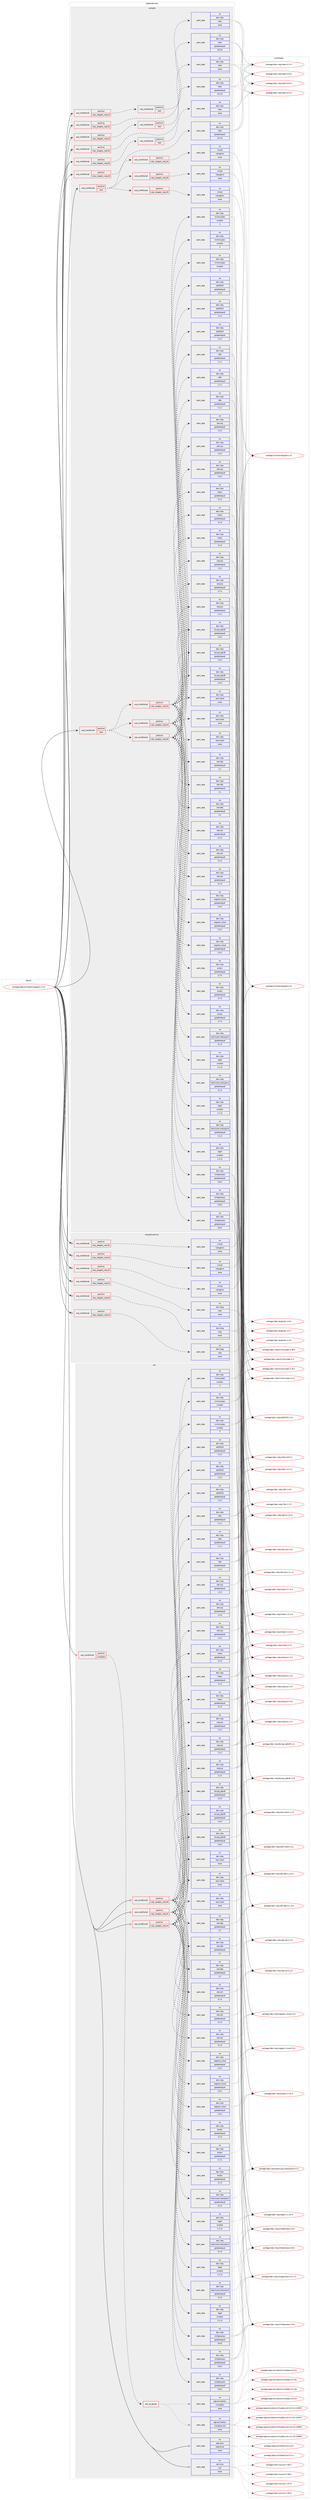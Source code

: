 digraph prolog {

# *************
# Graph options
# *************

newrank=true;
concentrate=true;
compound=true;
graph [rankdir=LR,fontname=Helvetica,fontsize=10,ranksep=1.5];#, ranksep=2.5, nodesep=0.2];
edge  [arrowhead=vee];
node  [fontname=Helvetica,fontsize=10];

# **********
# The ebuild
# **********

subgraph cluster_leftcol {
color=gray;
label=<<i>ebuild</i>>;
id [label="portage://app-emulation/vagrant-2.2.4", color=red, width=4, href="../app-emulation/vagrant-2.2.4.svg"];
}

# ****************
# The dependencies
# ****************

subgraph cluster_midcol {
color=gray;
label=<<i>dependencies</i>>;
subgraph cluster_compile {
fillcolor="#eeeeee";
style=filled;
label=<<i>compile</i>>;
subgraph cond5899 {
dependency24307 [label=<<TABLE BORDER="0" CELLBORDER="1" CELLSPACING="0" CELLPADDING="4"><TR><TD ROWSPAN="3" CELLPADDING="10">use_conditional</TD></TR><TR><TD>positive</TD></TR><TR><TD>ruby_targets_ruby24</TD></TR></TABLE>>, shape=none, color=red];
subgraph cond5900 {
dependency24308 [label=<<TABLE BORDER="0" CELLBORDER="1" CELLSPACING="0" CELLPADDING="4"><TR><TD ROWSPAN="3" CELLPADDING="10">use_conditional</TD></TR><TR><TD>positive</TD></TR><TR><TD>test</TD></TR></TABLE>>, shape=none, color=red];
subgraph pack18006 {
dependency24309 [label=<<TABLE BORDER="0" CELLBORDER="1" CELLSPACING="0" CELLPADDING="4" WIDTH="220"><TR><TD ROWSPAN="6" CELLPADDING="30">pack_dep</TD></TR><TR><TD WIDTH="110">no</TD></TR><TR><TD>dev-ruby</TD></TR><TR><TD>rake</TD></TR><TR><TD>none</TD></TR><TR><TD></TD></TR></TABLE>>, shape=none, color=blue];
}
dependency24308:e -> dependency24309:w [weight=20,style="dashed",arrowhead="vee"];
}
dependency24307:e -> dependency24308:w [weight=20,style="dashed",arrowhead="vee"];
}
id:e -> dependency24307:w [weight=20,style="solid",arrowhead="vee"];
subgraph cond5901 {
dependency24310 [label=<<TABLE BORDER="0" CELLBORDER="1" CELLSPACING="0" CELLPADDING="4"><TR><TD ROWSPAN="3" CELLPADDING="10">use_conditional</TD></TR><TR><TD>positive</TD></TR><TR><TD>ruby_targets_ruby24</TD></TR></TABLE>>, shape=none, color=red];
subgraph pack18007 {
dependency24311 [label=<<TABLE BORDER="0" CELLBORDER="1" CELLSPACING="0" CELLPADDING="4" WIDTH="220"><TR><TD ROWSPAN="6" CELLPADDING="30">pack_dep</TD></TR><TR><TD WIDTH="110">no</TD></TR><TR><TD>dev-ruby</TD></TR><TR><TD>rake</TD></TR><TR><TD>greaterequal</TD></TR><TR><TD>10.5.0</TD></TR></TABLE>>, shape=none, color=blue];
}
dependency24310:e -> dependency24311:w [weight=20,style="dashed",arrowhead="vee"];
}
id:e -> dependency24310:w [weight=20,style="solid",arrowhead="vee"];
subgraph cond5902 {
dependency24312 [label=<<TABLE BORDER="0" CELLBORDER="1" CELLSPACING="0" CELLPADDING="4"><TR><TD ROWSPAN="3" CELLPADDING="10">use_conditional</TD></TR><TR><TD>positive</TD></TR><TR><TD>ruby_targets_ruby25</TD></TR></TABLE>>, shape=none, color=red];
subgraph cond5903 {
dependency24313 [label=<<TABLE BORDER="0" CELLBORDER="1" CELLSPACING="0" CELLPADDING="4"><TR><TD ROWSPAN="3" CELLPADDING="10">use_conditional</TD></TR><TR><TD>positive</TD></TR><TR><TD>test</TD></TR></TABLE>>, shape=none, color=red];
subgraph pack18008 {
dependency24314 [label=<<TABLE BORDER="0" CELLBORDER="1" CELLSPACING="0" CELLPADDING="4" WIDTH="220"><TR><TD ROWSPAN="6" CELLPADDING="30">pack_dep</TD></TR><TR><TD WIDTH="110">no</TD></TR><TR><TD>dev-ruby</TD></TR><TR><TD>rake</TD></TR><TR><TD>none</TD></TR><TR><TD></TD></TR></TABLE>>, shape=none, color=blue];
}
dependency24313:e -> dependency24314:w [weight=20,style="dashed",arrowhead="vee"];
}
dependency24312:e -> dependency24313:w [weight=20,style="dashed",arrowhead="vee"];
}
id:e -> dependency24312:w [weight=20,style="solid",arrowhead="vee"];
subgraph cond5904 {
dependency24315 [label=<<TABLE BORDER="0" CELLBORDER="1" CELLSPACING="0" CELLPADDING="4"><TR><TD ROWSPAN="3" CELLPADDING="10">use_conditional</TD></TR><TR><TD>positive</TD></TR><TR><TD>ruby_targets_ruby25</TD></TR></TABLE>>, shape=none, color=red];
subgraph pack18009 {
dependency24316 [label=<<TABLE BORDER="0" CELLBORDER="1" CELLSPACING="0" CELLPADDING="4" WIDTH="220"><TR><TD ROWSPAN="6" CELLPADDING="30">pack_dep</TD></TR><TR><TD WIDTH="110">no</TD></TR><TR><TD>dev-ruby</TD></TR><TR><TD>rake</TD></TR><TR><TD>greaterequal</TD></TR><TR><TD>10.5.0</TD></TR></TABLE>>, shape=none, color=blue];
}
dependency24315:e -> dependency24316:w [weight=20,style="dashed",arrowhead="vee"];
}
id:e -> dependency24315:w [weight=20,style="solid",arrowhead="vee"];
subgraph cond5905 {
dependency24317 [label=<<TABLE BORDER="0" CELLBORDER="1" CELLSPACING="0" CELLPADDING="4"><TR><TD ROWSPAN="3" CELLPADDING="10">use_conditional</TD></TR><TR><TD>positive</TD></TR><TR><TD>ruby_targets_ruby26</TD></TR></TABLE>>, shape=none, color=red];
subgraph cond5906 {
dependency24318 [label=<<TABLE BORDER="0" CELLBORDER="1" CELLSPACING="0" CELLPADDING="4"><TR><TD ROWSPAN="3" CELLPADDING="10">use_conditional</TD></TR><TR><TD>positive</TD></TR><TR><TD>test</TD></TR></TABLE>>, shape=none, color=red];
subgraph pack18010 {
dependency24319 [label=<<TABLE BORDER="0" CELLBORDER="1" CELLSPACING="0" CELLPADDING="4" WIDTH="220"><TR><TD ROWSPAN="6" CELLPADDING="30">pack_dep</TD></TR><TR><TD WIDTH="110">no</TD></TR><TR><TD>dev-ruby</TD></TR><TR><TD>rake</TD></TR><TR><TD>none</TD></TR><TR><TD></TD></TR></TABLE>>, shape=none, color=blue];
}
dependency24318:e -> dependency24319:w [weight=20,style="dashed",arrowhead="vee"];
}
dependency24317:e -> dependency24318:w [weight=20,style="dashed",arrowhead="vee"];
}
id:e -> dependency24317:w [weight=20,style="solid",arrowhead="vee"];
subgraph cond5907 {
dependency24320 [label=<<TABLE BORDER="0" CELLBORDER="1" CELLSPACING="0" CELLPADDING="4"><TR><TD ROWSPAN="3" CELLPADDING="10">use_conditional</TD></TR><TR><TD>positive</TD></TR><TR><TD>ruby_targets_ruby26</TD></TR></TABLE>>, shape=none, color=red];
subgraph pack18011 {
dependency24321 [label=<<TABLE BORDER="0" CELLBORDER="1" CELLSPACING="0" CELLPADDING="4" WIDTH="220"><TR><TD ROWSPAN="6" CELLPADDING="30">pack_dep</TD></TR><TR><TD WIDTH="110">no</TD></TR><TR><TD>dev-ruby</TD></TR><TR><TD>rake</TD></TR><TR><TD>greaterequal</TD></TR><TR><TD>10.5.0</TD></TR></TABLE>>, shape=none, color=blue];
}
dependency24320:e -> dependency24321:w [weight=20,style="dashed",arrowhead="vee"];
}
id:e -> dependency24320:w [weight=20,style="solid",arrowhead="vee"];
subgraph cond5908 {
dependency24322 [label=<<TABLE BORDER="0" CELLBORDER="1" CELLSPACING="0" CELLPADDING="4"><TR><TD ROWSPAN="3" CELLPADDING="10">use_conditional</TD></TR><TR><TD>positive</TD></TR><TR><TD>test</TD></TR></TABLE>>, shape=none, color=red];
subgraph cond5909 {
dependency24323 [label=<<TABLE BORDER="0" CELLBORDER="1" CELLSPACING="0" CELLPADDING="4"><TR><TD ROWSPAN="3" CELLPADDING="10">use_conditional</TD></TR><TR><TD>positive</TD></TR><TR><TD>ruby_targets_ruby24</TD></TR></TABLE>>, shape=none, color=red];
subgraph pack18012 {
dependency24324 [label=<<TABLE BORDER="0" CELLBORDER="1" CELLSPACING="0" CELLPADDING="4" WIDTH="220"><TR><TD ROWSPAN="6" CELLPADDING="30">pack_dep</TD></TR><TR><TD WIDTH="110">no</TD></TR><TR><TD>dev-ruby</TD></TR><TR><TD>bcrypt_pbkdf</TD></TR><TR><TD>greaterequal</TD></TR><TR><TD>1.0.0</TD></TR></TABLE>>, shape=none, color=blue];
}
dependency24323:e -> dependency24324:w [weight=20,style="dashed",arrowhead="vee"];
subgraph pack18013 {
dependency24325 [label=<<TABLE BORDER="0" CELLBORDER="1" CELLSPACING="0" CELLPADDING="4" WIDTH="220"><TR><TD ROWSPAN="6" CELLPADDING="30">pack_dep</TD></TR><TR><TD WIDTH="110">no</TD></TR><TR><TD>dev-ruby</TD></TR><TR><TD>childprocess</TD></TR><TR><TD>greaterequal</TD></TR><TR><TD>0.6.0</TD></TR></TABLE>>, shape=none, color=blue];
}
dependency24323:e -> dependency24325:w [weight=20,style="dashed",arrowhead="vee"];
subgraph pack18014 {
dependency24326 [label=<<TABLE BORDER="0" CELLBORDER="1" CELLSPACING="0" CELLPADDING="4" WIDTH="220"><TR><TD ROWSPAN="6" CELLPADDING="30">pack_dep</TD></TR><TR><TD WIDTH="110">no</TD></TR><TR><TD>dev-ruby</TD></TR><TR><TD>ed25519</TD></TR><TR><TD>greaterequal</TD></TR><TR><TD>1.2.4</TD></TR></TABLE>>, shape=none, color=blue];
}
dependency24323:e -> dependency24326:w [weight=20,style="dashed",arrowhead="vee"];
subgraph pack18015 {
dependency24327 [label=<<TABLE BORDER="0" CELLBORDER="1" CELLSPACING="0" CELLPADDING="4" WIDTH="220"><TR><TD ROWSPAN="6" CELLPADDING="30">pack_dep</TD></TR><TR><TD WIDTH="110">no</TD></TR><TR><TD>dev-ruby</TD></TR><TR><TD>erubis</TD></TR><TR><TD>greaterequal</TD></TR><TR><TD>2.7.0</TD></TR></TABLE>>, shape=none, color=blue];
}
dependency24323:e -> dependency24327:w [weight=20,style="dashed",arrowhead="vee"];
subgraph pack18016 {
dependency24328 [label=<<TABLE BORDER="0" CELLBORDER="1" CELLSPACING="0" CELLPADDING="4" WIDTH="220"><TR><TD ROWSPAN="6" CELLPADDING="30">pack_dep</TD></TR><TR><TD WIDTH="110">no</TD></TR><TR><TD>dev-ruby</TD></TR><TR><TD>hashicorp-checkpoint</TD></TR><TR><TD>greaterequal</TD></TR><TR><TD>0.1.5</TD></TR></TABLE>>, shape=none, color=blue];
}
dependency24323:e -> dependency24328:w [weight=20,style="dashed",arrowhead="vee"];
subgraph pack18017 {
dependency24329 [label=<<TABLE BORDER="0" CELLBORDER="1" CELLSPACING="0" CELLPADDING="4" WIDTH="220"><TR><TD ROWSPAN="6" CELLPADDING="30">pack_dep</TD></TR><TR><TD WIDTH="110">no</TD></TR><TR><TD>dev-ruby</TD></TR><TR><TD>i18n</TD></TR><TR><TD>greaterequal</TD></TR><TR><TD>1.1.1</TD></TR></TABLE>>, shape=none, color=blue];
}
dependency24323:e -> dependency24329:w [weight=20,style="dashed",arrowhead="vee"];
subgraph pack18018 {
dependency24330 [label=<<TABLE BORDER="0" CELLBORDER="1" CELLSPACING="0" CELLPADDING="4" WIDTH="220"><TR><TD ROWSPAN="6" CELLPADDING="30">pack_dep</TD></TR><TR><TD WIDTH="110">no</TD></TR><TR><TD>dev-ruby</TD></TR><TR><TD>listen</TD></TR><TR><TD>greaterequal</TD></TR><TR><TD>3.1.5</TD></TR></TABLE>>, shape=none, color=blue];
}
dependency24323:e -> dependency24330:w [weight=20,style="dashed",arrowhead="vee"];
subgraph pack18019 {
dependency24331 [label=<<TABLE BORDER="0" CELLBORDER="1" CELLSPACING="0" CELLPADDING="4" WIDTH="220"><TR><TD ROWSPAN="6" CELLPADDING="30">pack_dep</TD></TR><TR><TD WIDTH="110">no</TD></TR><TR><TD>dev-ruby</TD></TR><TR><TD>log4r</TD></TR><TR><TD>smaller</TD></TR><TR><TD>1.1.11</TD></TR></TABLE>>, shape=none, color=blue];
}
dependency24323:e -> dependency24331:w [weight=20,style="dashed",arrowhead="vee"];
subgraph pack18020 {
dependency24332 [label=<<TABLE BORDER="0" CELLBORDER="1" CELLSPACING="0" CELLPADDING="4" WIDTH="220"><TR><TD ROWSPAN="6" CELLPADDING="30">pack_dep</TD></TR><TR><TD WIDTH="110">no</TD></TR><TR><TD>dev-ruby</TD></TR><TR><TD>mime-types</TD></TR><TR><TD>smaller</TD></TR><TR><TD>3</TD></TR></TABLE>>, shape=none, color=blue];
}
dependency24323:e -> dependency24332:w [weight=20,style="dashed",arrowhead="vee"];
subgraph pack18021 {
dependency24333 [label=<<TABLE BORDER="0" CELLBORDER="1" CELLSPACING="0" CELLPADDING="4" WIDTH="220"><TR><TD ROWSPAN="6" CELLPADDING="30">pack_dep</TD></TR><TR><TD WIDTH="110">no</TD></TR><TR><TD>dev-ruby</TD></TR><TR><TD>net-ssh</TD></TR><TR><TD>greaterequal</TD></TR><TR><TD>5.1.0</TD></TR></TABLE>>, shape=none, color=blue];
}
dependency24323:e -> dependency24333:w [weight=20,style="dashed",arrowhead="vee"];
subgraph pack18022 {
dependency24334 [label=<<TABLE BORDER="0" CELLBORDER="1" CELLSPACING="0" CELLPADDING="4" WIDTH="220"><TR><TD ROWSPAN="6" CELLPADDING="30">pack_dep</TD></TR><TR><TD WIDTH="110">no</TD></TR><TR><TD>dev-ruby</TD></TR><TR><TD>net-sftp</TD></TR><TR><TD>greaterequal</TD></TR><TR><TD>2.1</TD></TR></TABLE>>, shape=none, color=blue];
}
dependency24323:e -> dependency24334:w [weight=20,style="dashed",arrowhead="vee"];
subgraph pack18023 {
dependency24335 [label=<<TABLE BORDER="0" CELLBORDER="1" CELLSPACING="0" CELLPADDING="4" WIDTH="220"><TR><TD ROWSPAN="6" CELLPADDING="30">pack_dep</TD></TR><TR><TD WIDTH="110">no</TD></TR><TR><TD>dev-ruby</TD></TR><TR><TD>net-scp</TD></TR><TR><TD>greaterequal</TD></TR><TR><TD>1.2.0</TD></TR></TABLE>>, shape=none, color=blue];
}
dependency24323:e -> dependency24335:w [weight=20,style="dashed",arrowhead="vee"];
subgraph pack18024 {
dependency24336 [label=<<TABLE BORDER="0" CELLBORDER="1" CELLSPACING="0" CELLPADDING="4" WIDTH="220"><TR><TD ROWSPAN="6" CELLPADDING="30">pack_dep</TD></TR><TR><TD WIDTH="110">no</TD></TR><TR><TD>dev-ruby</TD></TR><TR><TD>rest-client</TD></TR><TR><TD>none</TD></TR><TR><TD></TD></TR></TABLE>>, shape=none, color=blue];
}
dependency24323:e -> dependency24336:w [weight=20,style="dashed",arrowhead="vee"];
subgraph pack18025 {
dependency24337 [label=<<TABLE BORDER="0" CELLBORDER="1" CELLSPACING="0" CELLPADDING="4" WIDTH="220"><TR><TD ROWSPAN="6" CELLPADDING="30">pack_dep</TD></TR><TR><TD WIDTH="110">no</TD></TR><TR><TD>dev-ruby</TD></TR><TR><TD>rubyzip</TD></TR><TR><TD>greaterequal</TD></TR><TR><TD>1.2.2</TD></TR></TABLE>>, shape=none, color=blue];
}
dependency24323:e -> dependency24337:w [weight=20,style="dashed",arrowhead="vee"];
subgraph pack18026 {
dependency24338 [label=<<TABLE BORDER="0" CELLBORDER="1" CELLSPACING="0" CELLPADDING="4" WIDTH="220"><TR><TD ROWSPAN="6" CELLPADDING="30">pack_dep</TD></TR><TR><TD WIDTH="110">no</TD></TR><TR><TD>dev-ruby</TD></TR><TR><TD>vagrant_cloud</TD></TR><TR><TD>greaterequal</TD></TR><TR><TD>2.0.2</TD></TR></TABLE>>, shape=none, color=blue];
}
dependency24323:e -> dependency24338:w [weight=20,style="dashed",arrowhead="vee"];
}
dependency24322:e -> dependency24323:w [weight=20,style="dashed",arrowhead="vee"];
subgraph cond5910 {
dependency24339 [label=<<TABLE BORDER="0" CELLBORDER="1" CELLSPACING="0" CELLPADDING="4"><TR><TD ROWSPAN="3" CELLPADDING="10">use_conditional</TD></TR><TR><TD>positive</TD></TR><TR><TD>ruby_targets_ruby25</TD></TR></TABLE>>, shape=none, color=red];
subgraph pack18027 {
dependency24340 [label=<<TABLE BORDER="0" CELLBORDER="1" CELLSPACING="0" CELLPADDING="4" WIDTH="220"><TR><TD ROWSPAN="6" CELLPADDING="30">pack_dep</TD></TR><TR><TD WIDTH="110">no</TD></TR><TR><TD>dev-ruby</TD></TR><TR><TD>bcrypt_pbkdf</TD></TR><TR><TD>greaterequal</TD></TR><TR><TD>1.0.0</TD></TR></TABLE>>, shape=none, color=blue];
}
dependency24339:e -> dependency24340:w [weight=20,style="dashed",arrowhead="vee"];
subgraph pack18028 {
dependency24341 [label=<<TABLE BORDER="0" CELLBORDER="1" CELLSPACING="0" CELLPADDING="4" WIDTH="220"><TR><TD ROWSPAN="6" CELLPADDING="30">pack_dep</TD></TR><TR><TD WIDTH="110">no</TD></TR><TR><TD>dev-ruby</TD></TR><TR><TD>childprocess</TD></TR><TR><TD>greaterequal</TD></TR><TR><TD>0.6.0</TD></TR></TABLE>>, shape=none, color=blue];
}
dependency24339:e -> dependency24341:w [weight=20,style="dashed",arrowhead="vee"];
subgraph pack18029 {
dependency24342 [label=<<TABLE BORDER="0" CELLBORDER="1" CELLSPACING="0" CELLPADDING="4" WIDTH="220"><TR><TD ROWSPAN="6" CELLPADDING="30">pack_dep</TD></TR><TR><TD WIDTH="110">no</TD></TR><TR><TD>dev-ruby</TD></TR><TR><TD>ed25519</TD></TR><TR><TD>greaterequal</TD></TR><TR><TD>1.2.4</TD></TR></TABLE>>, shape=none, color=blue];
}
dependency24339:e -> dependency24342:w [weight=20,style="dashed",arrowhead="vee"];
subgraph pack18030 {
dependency24343 [label=<<TABLE BORDER="0" CELLBORDER="1" CELLSPACING="0" CELLPADDING="4" WIDTH="220"><TR><TD ROWSPAN="6" CELLPADDING="30">pack_dep</TD></TR><TR><TD WIDTH="110">no</TD></TR><TR><TD>dev-ruby</TD></TR><TR><TD>erubis</TD></TR><TR><TD>greaterequal</TD></TR><TR><TD>2.7.0</TD></TR></TABLE>>, shape=none, color=blue];
}
dependency24339:e -> dependency24343:w [weight=20,style="dashed",arrowhead="vee"];
subgraph pack18031 {
dependency24344 [label=<<TABLE BORDER="0" CELLBORDER="1" CELLSPACING="0" CELLPADDING="4" WIDTH="220"><TR><TD ROWSPAN="6" CELLPADDING="30">pack_dep</TD></TR><TR><TD WIDTH="110">no</TD></TR><TR><TD>dev-ruby</TD></TR><TR><TD>hashicorp-checkpoint</TD></TR><TR><TD>greaterequal</TD></TR><TR><TD>0.1.5</TD></TR></TABLE>>, shape=none, color=blue];
}
dependency24339:e -> dependency24344:w [weight=20,style="dashed",arrowhead="vee"];
subgraph pack18032 {
dependency24345 [label=<<TABLE BORDER="0" CELLBORDER="1" CELLSPACING="0" CELLPADDING="4" WIDTH="220"><TR><TD ROWSPAN="6" CELLPADDING="30">pack_dep</TD></TR><TR><TD WIDTH="110">no</TD></TR><TR><TD>dev-ruby</TD></TR><TR><TD>i18n</TD></TR><TR><TD>greaterequal</TD></TR><TR><TD>1.1.1</TD></TR></TABLE>>, shape=none, color=blue];
}
dependency24339:e -> dependency24345:w [weight=20,style="dashed",arrowhead="vee"];
subgraph pack18033 {
dependency24346 [label=<<TABLE BORDER="0" CELLBORDER="1" CELLSPACING="0" CELLPADDING="4" WIDTH="220"><TR><TD ROWSPAN="6" CELLPADDING="30">pack_dep</TD></TR><TR><TD WIDTH="110">no</TD></TR><TR><TD>dev-ruby</TD></TR><TR><TD>listen</TD></TR><TR><TD>greaterequal</TD></TR><TR><TD>3.1.5</TD></TR></TABLE>>, shape=none, color=blue];
}
dependency24339:e -> dependency24346:w [weight=20,style="dashed",arrowhead="vee"];
subgraph pack18034 {
dependency24347 [label=<<TABLE BORDER="0" CELLBORDER="1" CELLSPACING="0" CELLPADDING="4" WIDTH="220"><TR><TD ROWSPAN="6" CELLPADDING="30">pack_dep</TD></TR><TR><TD WIDTH="110">no</TD></TR><TR><TD>dev-ruby</TD></TR><TR><TD>log4r</TD></TR><TR><TD>smaller</TD></TR><TR><TD>1.1.11</TD></TR></TABLE>>, shape=none, color=blue];
}
dependency24339:e -> dependency24347:w [weight=20,style="dashed",arrowhead="vee"];
subgraph pack18035 {
dependency24348 [label=<<TABLE BORDER="0" CELLBORDER="1" CELLSPACING="0" CELLPADDING="4" WIDTH="220"><TR><TD ROWSPAN="6" CELLPADDING="30">pack_dep</TD></TR><TR><TD WIDTH="110">no</TD></TR><TR><TD>dev-ruby</TD></TR><TR><TD>mime-types</TD></TR><TR><TD>smaller</TD></TR><TR><TD>3</TD></TR></TABLE>>, shape=none, color=blue];
}
dependency24339:e -> dependency24348:w [weight=20,style="dashed",arrowhead="vee"];
subgraph pack18036 {
dependency24349 [label=<<TABLE BORDER="0" CELLBORDER="1" CELLSPACING="0" CELLPADDING="4" WIDTH="220"><TR><TD ROWSPAN="6" CELLPADDING="30">pack_dep</TD></TR><TR><TD WIDTH="110">no</TD></TR><TR><TD>dev-ruby</TD></TR><TR><TD>net-ssh</TD></TR><TR><TD>greaterequal</TD></TR><TR><TD>5.1.0</TD></TR></TABLE>>, shape=none, color=blue];
}
dependency24339:e -> dependency24349:w [weight=20,style="dashed",arrowhead="vee"];
subgraph pack18037 {
dependency24350 [label=<<TABLE BORDER="0" CELLBORDER="1" CELLSPACING="0" CELLPADDING="4" WIDTH="220"><TR><TD ROWSPAN="6" CELLPADDING="30">pack_dep</TD></TR><TR><TD WIDTH="110">no</TD></TR><TR><TD>dev-ruby</TD></TR><TR><TD>net-sftp</TD></TR><TR><TD>greaterequal</TD></TR><TR><TD>2.1</TD></TR></TABLE>>, shape=none, color=blue];
}
dependency24339:e -> dependency24350:w [weight=20,style="dashed",arrowhead="vee"];
subgraph pack18038 {
dependency24351 [label=<<TABLE BORDER="0" CELLBORDER="1" CELLSPACING="0" CELLPADDING="4" WIDTH="220"><TR><TD ROWSPAN="6" CELLPADDING="30">pack_dep</TD></TR><TR><TD WIDTH="110">no</TD></TR><TR><TD>dev-ruby</TD></TR><TR><TD>net-scp</TD></TR><TR><TD>greaterequal</TD></TR><TR><TD>1.2.0</TD></TR></TABLE>>, shape=none, color=blue];
}
dependency24339:e -> dependency24351:w [weight=20,style="dashed",arrowhead="vee"];
subgraph pack18039 {
dependency24352 [label=<<TABLE BORDER="0" CELLBORDER="1" CELLSPACING="0" CELLPADDING="4" WIDTH="220"><TR><TD ROWSPAN="6" CELLPADDING="30">pack_dep</TD></TR><TR><TD WIDTH="110">no</TD></TR><TR><TD>dev-ruby</TD></TR><TR><TD>rest-client</TD></TR><TR><TD>none</TD></TR><TR><TD></TD></TR></TABLE>>, shape=none, color=blue];
}
dependency24339:e -> dependency24352:w [weight=20,style="dashed",arrowhead="vee"];
subgraph pack18040 {
dependency24353 [label=<<TABLE BORDER="0" CELLBORDER="1" CELLSPACING="0" CELLPADDING="4" WIDTH="220"><TR><TD ROWSPAN="6" CELLPADDING="30">pack_dep</TD></TR><TR><TD WIDTH="110">no</TD></TR><TR><TD>dev-ruby</TD></TR><TR><TD>rubyzip</TD></TR><TR><TD>greaterequal</TD></TR><TR><TD>1.2.2</TD></TR></TABLE>>, shape=none, color=blue];
}
dependency24339:e -> dependency24353:w [weight=20,style="dashed",arrowhead="vee"];
subgraph pack18041 {
dependency24354 [label=<<TABLE BORDER="0" CELLBORDER="1" CELLSPACING="0" CELLPADDING="4" WIDTH="220"><TR><TD ROWSPAN="6" CELLPADDING="30">pack_dep</TD></TR><TR><TD WIDTH="110">no</TD></TR><TR><TD>dev-ruby</TD></TR><TR><TD>vagrant_cloud</TD></TR><TR><TD>greaterequal</TD></TR><TR><TD>2.0.2</TD></TR></TABLE>>, shape=none, color=blue];
}
dependency24339:e -> dependency24354:w [weight=20,style="dashed",arrowhead="vee"];
}
dependency24322:e -> dependency24339:w [weight=20,style="dashed",arrowhead="vee"];
subgraph cond5911 {
dependency24355 [label=<<TABLE BORDER="0" CELLBORDER="1" CELLSPACING="0" CELLPADDING="4"><TR><TD ROWSPAN="3" CELLPADDING="10">use_conditional</TD></TR><TR><TD>positive</TD></TR><TR><TD>ruby_targets_ruby26</TD></TR></TABLE>>, shape=none, color=red];
subgraph pack18042 {
dependency24356 [label=<<TABLE BORDER="0" CELLBORDER="1" CELLSPACING="0" CELLPADDING="4" WIDTH="220"><TR><TD ROWSPAN="6" CELLPADDING="30">pack_dep</TD></TR><TR><TD WIDTH="110">no</TD></TR><TR><TD>dev-ruby</TD></TR><TR><TD>bcrypt_pbkdf</TD></TR><TR><TD>greaterequal</TD></TR><TR><TD>1.0.0</TD></TR></TABLE>>, shape=none, color=blue];
}
dependency24355:e -> dependency24356:w [weight=20,style="dashed",arrowhead="vee"];
subgraph pack18043 {
dependency24357 [label=<<TABLE BORDER="0" CELLBORDER="1" CELLSPACING="0" CELLPADDING="4" WIDTH="220"><TR><TD ROWSPAN="6" CELLPADDING="30">pack_dep</TD></TR><TR><TD WIDTH="110">no</TD></TR><TR><TD>dev-ruby</TD></TR><TR><TD>childprocess</TD></TR><TR><TD>greaterequal</TD></TR><TR><TD>0.6.0</TD></TR></TABLE>>, shape=none, color=blue];
}
dependency24355:e -> dependency24357:w [weight=20,style="dashed",arrowhead="vee"];
subgraph pack18044 {
dependency24358 [label=<<TABLE BORDER="0" CELLBORDER="1" CELLSPACING="0" CELLPADDING="4" WIDTH="220"><TR><TD ROWSPAN="6" CELLPADDING="30">pack_dep</TD></TR><TR><TD WIDTH="110">no</TD></TR><TR><TD>dev-ruby</TD></TR><TR><TD>ed25519</TD></TR><TR><TD>greaterequal</TD></TR><TR><TD>1.2.4</TD></TR></TABLE>>, shape=none, color=blue];
}
dependency24355:e -> dependency24358:w [weight=20,style="dashed",arrowhead="vee"];
subgraph pack18045 {
dependency24359 [label=<<TABLE BORDER="0" CELLBORDER="1" CELLSPACING="0" CELLPADDING="4" WIDTH="220"><TR><TD ROWSPAN="6" CELLPADDING="30">pack_dep</TD></TR><TR><TD WIDTH="110">no</TD></TR><TR><TD>dev-ruby</TD></TR><TR><TD>erubis</TD></TR><TR><TD>greaterequal</TD></TR><TR><TD>2.7.0</TD></TR></TABLE>>, shape=none, color=blue];
}
dependency24355:e -> dependency24359:w [weight=20,style="dashed",arrowhead="vee"];
subgraph pack18046 {
dependency24360 [label=<<TABLE BORDER="0" CELLBORDER="1" CELLSPACING="0" CELLPADDING="4" WIDTH="220"><TR><TD ROWSPAN="6" CELLPADDING="30">pack_dep</TD></TR><TR><TD WIDTH="110">no</TD></TR><TR><TD>dev-ruby</TD></TR><TR><TD>hashicorp-checkpoint</TD></TR><TR><TD>greaterequal</TD></TR><TR><TD>0.1.5</TD></TR></TABLE>>, shape=none, color=blue];
}
dependency24355:e -> dependency24360:w [weight=20,style="dashed",arrowhead="vee"];
subgraph pack18047 {
dependency24361 [label=<<TABLE BORDER="0" CELLBORDER="1" CELLSPACING="0" CELLPADDING="4" WIDTH="220"><TR><TD ROWSPAN="6" CELLPADDING="30">pack_dep</TD></TR><TR><TD WIDTH="110">no</TD></TR><TR><TD>dev-ruby</TD></TR><TR><TD>i18n</TD></TR><TR><TD>greaterequal</TD></TR><TR><TD>1.1.1</TD></TR></TABLE>>, shape=none, color=blue];
}
dependency24355:e -> dependency24361:w [weight=20,style="dashed",arrowhead="vee"];
subgraph pack18048 {
dependency24362 [label=<<TABLE BORDER="0" CELLBORDER="1" CELLSPACING="0" CELLPADDING="4" WIDTH="220"><TR><TD ROWSPAN="6" CELLPADDING="30">pack_dep</TD></TR><TR><TD WIDTH="110">no</TD></TR><TR><TD>dev-ruby</TD></TR><TR><TD>listen</TD></TR><TR><TD>greaterequal</TD></TR><TR><TD>3.1.5</TD></TR></TABLE>>, shape=none, color=blue];
}
dependency24355:e -> dependency24362:w [weight=20,style="dashed",arrowhead="vee"];
subgraph pack18049 {
dependency24363 [label=<<TABLE BORDER="0" CELLBORDER="1" CELLSPACING="0" CELLPADDING="4" WIDTH="220"><TR><TD ROWSPAN="6" CELLPADDING="30">pack_dep</TD></TR><TR><TD WIDTH="110">no</TD></TR><TR><TD>dev-ruby</TD></TR><TR><TD>log4r</TD></TR><TR><TD>smaller</TD></TR><TR><TD>1.1.11</TD></TR></TABLE>>, shape=none, color=blue];
}
dependency24355:e -> dependency24363:w [weight=20,style="dashed",arrowhead="vee"];
subgraph pack18050 {
dependency24364 [label=<<TABLE BORDER="0" CELLBORDER="1" CELLSPACING="0" CELLPADDING="4" WIDTH="220"><TR><TD ROWSPAN="6" CELLPADDING="30">pack_dep</TD></TR><TR><TD WIDTH="110">no</TD></TR><TR><TD>dev-ruby</TD></TR><TR><TD>mime-types</TD></TR><TR><TD>smaller</TD></TR><TR><TD>3</TD></TR></TABLE>>, shape=none, color=blue];
}
dependency24355:e -> dependency24364:w [weight=20,style="dashed",arrowhead="vee"];
subgraph pack18051 {
dependency24365 [label=<<TABLE BORDER="0" CELLBORDER="1" CELLSPACING="0" CELLPADDING="4" WIDTH="220"><TR><TD ROWSPAN="6" CELLPADDING="30">pack_dep</TD></TR><TR><TD WIDTH="110">no</TD></TR><TR><TD>dev-ruby</TD></TR><TR><TD>net-ssh</TD></TR><TR><TD>greaterequal</TD></TR><TR><TD>5.1.0</TD></TR></TABLE>>, shape=none, color=blue];
}
dependency24355:e -> dependency24365:w [weight=20,style="dashed",arrowhead="vee"];
subgraph pack18052 {
dependency24366 [label=<<TABLE BORDER="0" CELLBORDER="1" CELLSPACING="0" CELLPADDING="4" WIDTH="220"><TR><TD ROWSPAN="6" CELLPADDING="30">pack_dep</TD></TR><TR><TD WIDTH="110">no</TD></TR><TR><TD>dev-ruby</TD></TR><TR><TD>net-sftp</TD></TR><TR><TD>greaterequal</TD></TR><TR><TD>2.1</TD></TR></TABLE>>, shape=none, color=blue];
}
dependency24355:e -> dependency24366:w [weight=20,style="dashed",arrowhead="vee"];
subgraph pack18053 {
dependency24367 [label=<<TABLE BORDER="0" CELLBORDER="1" CELLSPACING="0" CELLPADDING="4" WIDTH="220"><TR><TD ROWSPAN="6" CELLPADDING="30">pack_dep</TD></TR><TR><TD WIDTH="110">no</TD></TR><TR><TD>dev-ruby</TD></TR><TR><TD>net-scp</TD></TR><TR><TD>greaterequal</TD></TR><TR><TD>1.2.0</TD></TR></TABLE>>, shape=none, color=blue];
}
dependency24355:e -> dependency24367:w [weight=20,style="dashed",arrowhead="vee"];
subgraph pack18054 {
dependency24368 [label=<<TABLE BORDER="0" CELLBORDER="1" CELLSPACING="0" CELLPADDING="4" WIDTH="220"><TR><TD ROWSPAN="6" CELLPADDING="30">pack_dep</TD></TR><TR><TD WIDTH="110">no</TD></TR><TR><TD>dev-ruby</TD></TR><TR><TD>rest-client</TD></TR><TR><TD>none</TD></TR><TR><TD></TD></TR></TABLE>>, shape=none, color=blue];
}
dependency24355:e -> dependency24368:w [weight=20,style="dashed",arrowhead="vee"];
subgraph pack18055 {
dependency24369 [label=<<TABLE BORDER="0" CELLBORDER="1" CELLSPACING="0" CELLPADDING="4" WIDTH="220"><TR><TD ROWSPAN="6" CELLPADDING="30">pack_dep</TD></TR><TR><TD WIDTH="110">no</TD></TR><TR><TD>dev-ruby</TD></TR><TR><TD>rubyzip</TD></TR><TR><TD>greaterequal</TD></TR><TR><TD>1.2.2</TD></TR></TABLE>>, shape=none, color=blue];
}
dependency24355:e -> dependency24369:w [weight=20,style="dashed",arrowhead="vee"];
subgraph pack18056 {
dependency24370 [label=<<TABLE BORDER="0" CELLBORDER="1" CELLSPACING="0" CELLPADDING="4" WIDTH="220"><TR><TD ROWSPAN="6" CELLPADDING="30">pack_dep</TD></TR><TR><TD WIDTH="110">no</TD></TR><TR><TD>dev-ruby</TD></TR><TR><TD>vagrant_cloud</TD></TR><TR><TD>greaterequal</TD></TR><TR><TD>2.0.2</TD></TR></TABLE>>, shape=none, color=blue];
}
dependency24355:e -> dependency24370:w [weight=20,style="dashed",arrowhead="vee"];
}
dependency24322:e -> dependency24355:w [weight=20,style="dashed",arrowhead="vee"];
}
id:e -> dependency24322:w [weight=20,style="solid",arrowhead="vee"];
subgraph cond5912 {
dependency24371 [label=<<TABLE BORDER="0" CELLBORDER="1" CELLSPACING="0" CELLPADDING="4"><TR><TD ROWSPAN="3" CELLPADDING="10">use_conditional</TD></TR><TR><TD>positive</TD></TR><TR><TD>test</TD></TR></TABLE>>, shape=none, color=red];
subgraph cond5913 {
dependency24372 [label=<<TABLE BORDER="0" CELLBORDER="1" CELLSPACING="0" CELLPADDING="4"><TR><TD ROWSPAN="3" CELLPADDING="10">use_conditional</TD></TR><TR><TD>positive</TD></TR><TR><TD>ruby_targets_ruby24</TD></TR></TABLE>>, shape=none, color=red];
subgraph pack18057 {
dependency24373 [label=<<TABLE BORDER="0" CELLBORDER="1" CELLSPACING="0" CELLPADDING="4" WIDTH="220"><TR><TD ROWSPAN="6" CELLPADDING="30">pack_dep</TD></TR><TR><TD WIDTH="110">no</TD></TR><TR><TD>virtual</TD></TR><TR><TD>rubygems</TD></TR><TR><TD>none</TD></TR><TR><TD></TD></TR></TABLE>>, shape=none, color=blue];
}
dependency24372:e -> dependency24373:w [weight=20,style="dashed",arrowhead="vee"];
}
dependency24371:e -> dependency24372:w [weight=20,style="dashed",arrowhead="vee"];
subgraph cond5914 {
dependency24374 [label=<<TABLE BORDER="0" CELLBORDER="1" CELLSPACING="0" CELLPADDING="4"><TR><TD ROWSPAN="3" CELLPADDING="10">use_conditional</TD></TR><TR><TD>positive</TD></TR><TR><TD>ruby_targets_ruby25</TD></TR></TABLE>>, shape=none, color=red];
subgraph pack18058 {
dependency24375 [label=<<TABLE BORDER="0" CELLBORDER="1" CELLSPACING="0" CELLPADDING="4" WIDTH="220"><TR><TD ROWSPAN="6" CELLPADDING="30">pack_dep</TD></TR><TR><TD WIDTH="110">no</TD></TR><TR><TD>virtual</TD></TR><TR><TD>rubygems</TD></TR><TR><TD>none</TD></TR><TR><TD></TD></TR></TABLE>>, shape=none, color=blue];
}
dependency24374:e -> dependency24375:w [weight=20,style="dashed",arrowhead="vee"];
}
dependency24371:e -> dependency24374:w [weight=20,style="dashed",arrowhead="vee"];
subgraph cond5915 {
dependency24376 [label=<<TABLE BORDER="0" CELLBORDER="1" CELLSPACING="0" CELLPADDING="4"><TR><TD ROWSPAN="3" CELLPADDING="10">use_conditional</TD></TR><TR><TD>positive</TD></TR><TR><TD>ruby_targets_ruby26</TD></TR></TABLE>>, shape=none, color=red];
subgraph pack18059 {
dependency24377 [label=<<TABLE BORDER="0" CELLBORDER="1" CELLSPACING="0" CELLPADDING="4" WIDTH="220"><TR><TD ROWSPAN="6" CELLPADDING="30">pack_dep</TD></TR><TR><TD WIDTH="110">no</TD></TR><TR><TD>virtual</TD></TR><TR><TD>rubygems</TD></TR><TR><TD>none</TD></TR><TR><TD></TD></TR></TABLE>>, shape=none, color=blue];
}
dependency24376:e -> dependency24377:w [weight=20,style="dashed",arrowhead="vee"];
}
dependency24371:e -> dependency24376:w [weight=20,style="dashed",arrowhead="vee"];
}
id:e -> dependency24371:w [weight=20,style="solid",arrowhead="vee"];
}
subgraph cluster_compileandrun {
fillcolor="#eeeeee";
style=filled;
label=<<i>compile and run</i>>;
subgraph cond5916 {
dependency24378 [label=<<TABLE BORDER="0" CELLBORDER="1" CELLSPACING="0" CELLPADDING="4"><TR><TD ROWSPAN="3" CELLPADDING="10">use_conditional</TD></TR><TR><TD>positive</TD></TR><TR><TD>ruby_targets_ruby24</TD></TR></TABLE>>, shape=none, color=red];
subgraph pack18060 {
dependency24379 [label=<<TABLE BORDER="0" CELLBORDER="1" CELLSPACING="0" CELLPADDING="4" WIDTH="220"><TR><TD ROWSPAN="6" CELLPADDING="30">pack_dep</TD></TR><TR><TD WIDTH="110">no</TD></TR><TR><TD>dev-lang</TD></TR><TR><TD>ruby</TD></TR><TR><TD>none</TD></TR><TR><TD></TD></TR></TABLE>>, shape=none, color=blue];
}
dependency24378:e -> dependency24379:w [weight=20,style="dashed",arrowhead="vee"];
}
id:e -> dependency24378:w [weight=20,style="solid",arrowhead="odotvee"];
subgraph cond5917 {
dependency24380 [label=<<TABLE BORDER="0" CELLBORDER="1" CELLSPACING="0" CELLPADDING="4"><TR><TD ROWSPAN="3" CELLPADDING="10">use_conditional</TD></TR><TR><TD>positive</TD></TR><TR><TD>ruby_targets_ruby24</TD></TR></TABLE>>, shape=none, color=red];
subgraph pack18061 {
dependency24381 [label=<<TABLE BORDER="0" CELLBORDER="1" CELLSPACING="0" CELLPADDING="4" WIDTH="220"><TR><TD ROWSPAN="6" CELLPADDING="30">pack_dep</TD></TR><TR><TD WIDTH="110">no</TD></TR><TR><TD>virtual</TD></TR><TR><TD>rubygems</TD></TR><TR><TD>none</TD></TR><TR><TD></TD></TR></TABLE>>, shape=none, color=blue];
}
dependency24380:e -> dependency24381:w [weight=20,style="dashed",arrowhead="vee"];
}
id:e -> dependency24380:w [weight=20,style="solid",arrowhead="odotvee"];
subgraph cond5918 {
dependency24382 [label=<<TABLE BORDER="0" CELLBORDER="1" CELLSPACING="0" CELLPADDING="4"><TR><TD ROWSPAN="3" CELLPADDING="10">use_conditional</TD></TR><TR><TD>positive</TD></TR><TR><TD>ruby_targets_ruby25</TD></TR></TABLE>>, shape=none, color=red];
subgraph pack18062 {
dependency24383 [label=<<TABLE BORDER="0" CELLBORDER="1" CELLSPACING="0" CELLPADDING="4" WIDTH="220"><TR><TD ROWSPAN="6" CELLPADDING="30">pack_dep</TD></TR><TR><TD WIDTH="110">no</TD></TR><TR><TD>dev-lang</TD></TR><TR><TD>ruby</TD></TR><TR><TD>none</TD></TR><TR><TD></TD></TR></TABLE>>, shape=none, color=blue];
}
dependency24382:e -> dependency24383:w [weight=20,style="dashed",arrowhead="vee"];
}
id:e -> dependency24382:w [weight=20,style="solid",arrowhead="odotvee"];
subgraph cond5919 {
dependency24384 [label=<<TABLE BORDER="0" CELLBORDER="1" CELLSPACING="0" CELLPADDING="4"><TR><TD ROWSPAN="3" CELLPADDING="10">use_conditional</TD></TR><TR><TD>positive</TD></TR><TR><TD>ruby_targets_ruby25</TD></TR></TABLE>>, shape=none, color=red];
subgraph pack18063 {
dependency24385 [label=<<TABLE BORDER="0" CELLBORDER="1" CELLSPACING="0" CELLPADDING="4" WIDTH="220"><TR><TD ROWSPAN="6" CELLPADDING="30">pack_dep</TD></TR><TR><TD WIDTH="110">no</TD></TR><TR><TD>virtual</TD></TR><TR><TD>rubygems</TD></TR><TR><TD>none</TD></TR><TR><TD></TD></TR></TABLE>>, shape=none, color=blue];
}
dependency24384:e -> dependency24385:w [weight=20,style="dashed",arrowhead="vee"];
}
id:e -> dependency24384:w [weight=20,style="solid",arrowhead="odotvee"];
subgraph cond5920 {
dependency24386 [label=<<TABLE BORDER="0" CELLBORDER="1" CELLSPACING="0" CELLPADDING="4"><TR><TD ROWSPAN="3" CELLPADDING="10">use_conditional</TD></TR><TR><TD>positive</TD></TR><TR><TD>ruby_targets_ruby26</TD></TR></TABLE>>, shape=none, color=red];
subgraph pack18064 {
dependency24387 [label=<<TABLE BORDER="0" CELLBORDER="1" CELLSPACING="0" CELLPADDING="4" WIDTH="220"><TR><TD ROWSPAN="6" CELLPADDING="30">pack_dep</TD></TR><TR><TD WIDTH="110">no</TD></TR><TR><TD>dev-lang</TD></TR><TR><TD>ruby</TD></TR><TR><TD>none</TD></TR><TR><TD></TD></TR></TABLE>>, shape=none, color=blue];
}
dependency24386:e -> dependency24387:w [weight=20,style="dashed",arrowhead="vee"];
}
id:e -> dependency24386:w [weight=20,style="solid",arrowhead="odotvee"];
subgraph cond5921 {
dependency24388 [label=<<TABLE BORDER="0" CELLBORDER="1" CELLSPACING="0" CELLPADDING="4"><TR><TD ROWSPAN="3" CELLPADDING="10">use_conditional</TD></TR><TR><TD>positive</TD></TR><TR><TD>ruby_targets_ruby26</TD></TR></TABLE>>, shape=none, color=red];
subgraph pack18065 {
dependency24389 [label=<<TABLE BORDER="0" CELLBORDER="1" CELLSPACING="0" CELLPADDING="4" WIDTH="220"><TR><TD ROWSPAN="6" CELLPADDING="30">pack_dep</TD></TR><TR><TD WIDTH="110">no</TD></TR><TR><TD>virtual</TD></TR><TR><TD>rubygems</TD></TR><TR><TD>none</TD></TR><TR><TD></TD></TR></TABLE>>, shape=none, color=blue];
}
dependency24388:e -> dependency24389:w [weight=20,style="dashed",arrowhead="vee"];
}
id:e -> dependency24388:w [weight=20,style="solid",arrowhead="odotvee"];
}
subgraph cluster_run {
fillcolor="#eeeeee";
style=filled;
label=<<i>run</i>>;
subgraph cond5922 {
dependency24390 [label=<<TABLE BORDER="0" CELLBORDER="1" CELLSPACING="0" CELLPADDING="4"><TR><TD ROWSPAN="3" CELLPADDING="10">use_conditional</TD></TR><TR><TD>positive</TD></TR><TR><TD>ruby_targets_ruby24</TD></TR></TABLE>>, shape=none, color=red];
subgraph pack18066 {
dependency24391 [label=<<TABLE BORDER="0" CELLBORDER="1" CELLSPACING="0" CELLPADDING="4" WIDTH="220"><TR><TD ROWSPAN="6" CELLPADDING="30">pack_dep</TD></TR><TR><TD WIDTH="110">no</TD></TR><TR><TD>dev-ruby</TD></TR><TR><TD>bcrypt_pbkdf</TD></TR><TR><TD>greaterequal</TD></TR><TR><TD>1.0.0</TD></TR></TABLE>>, shape=none, color=blue];
}
dependency24390:e -> dependency24391:w [weight=20,style="dashed",arrowhead="vee"];
subgraph pack18067 {
dependency24392 [label=<<TABLE BORDER="0" CELLBORDER="1" CELLSPACING="0" CELLPADDING="4" WIDTH="220"><TR><TD ROWSPAN="6" CELLPADDING="30">pack_dep</TD></TR><TR><TD WIDTH="110">no</TD></TR><TR><TD>dev-ruby</TD></TR><TR><TD>childprocess</TD></TR><TR><TD>greaterequal</TD></TR><TR><TD>0.6.0</TD></TR></TABLE>>, shape=none, color=blue];
}
dependency24390:e -> dependency24392:w [weight=20,style="dashed",arrowhead="vee"];
subgraph pack18068 {
dependency24393 [label=<<TABLE BORDER="0" CELLBORDER="1" CELLSPACING="0" CELLPADDING="4" WIDTH="220"><TR><TD ROWSPAN="6" CELLPADDING="30">pack_dep</TD></TR><TR><TD WIDTH="110">no</TD></TR><TR><TD>dev-ruby</TD></TR><TR><TD>ed25519</TD></TR><TR><TD>greaterequal</TD></TR><TR><TD>1.2.4</TD></TR></TABLE>>, shape=none, color=blue];
}
dependency24390:e -> dependency24393:w [weight=20,style="dashed",arrowhead="vee"];
subgraph pack18069 {
dependency24394 [label=<<TABLE BORDER="0" CELLBORDER="1" CELLSPACING="0" CELLPADDING="4" WIDTH="220"><TR><TD ROWSPAN="6" CELLPADDING="30">pack_dep</TD></TR><TR><TD WIDTH="110">no</TD></TR><TR><TD>dev-ruby</TD></TR><TR><TD>erubis</TD></TR><TR><TD>greaterequal</TD></TR><TR><TD>2.7.0</TD></TR></TABLE>>, shape=none, color=blue];
}
dependency24390:e -> dependency24394:w [weight=20,style="dashed",arrowhead="vee"];
subgraph pack18070 {
dependency24395 [label=<<TABLE BORDER="0" CELLBORDER="1" CELLSPACING="0" CELLPADDING="4" WIDTH="220"><TR><TD ROWSPAN="6" CELLPADDING="30">pack_dep</TD></TR><TR><TD WIDTH="110">no</TD></TR><TR><TD>dev-ruby</TD></TR><TR><TD>hashicorp-checkpoint</TD></TR><TR><TD>greaterequal</TD></TR><TR><TD>0.1.5</TD></TR></TABLE>>, shape=none, color=blue];
}
dependency24390:e -> dependency24395:w [weight=20,style="dashed",arrowhead="vee"];
subgraph pack18071 {
dependency24396 [label=<<TABLE BORDER="0" CELLBORDER="1" CELLSPACING="0" CELLPADDING="4" WIDTH="220"><TR><TD ROWSPAN="6" CELLPADDING="30">pack_dep</TD></TR><TR><TD WIDTH="110">no</TD></TR><TR><TD>dev-ruby</TD></TR><TR><TD>i18n</TD></TR><TR><TD>greaterequal</TD></TR><TR><TD>1.1.1</TD></TR></TABLE>>, shape=none, color=blue];
}
dependency24390:e -> dependency24396:w [weight=20,style="dashed",arrowhead="vee"];
subgraph pack18072 {
dependency24397 [label=<<TABLE BORDER="0" CELLBORDER="1" CELLSPACING="0" CELLPADDING="4" WIDTH="220"><TR><TD ROWSPAN="6" CELLPADDING="30">pack_dep</TD></TR><TR><TD WIDTH="110">no</TD></TR><TR><TD>dev-ruby</TD></TR><TR><TD>listen</TD></TR><TR><TD>greaterequal</TD></TR><TR><TD>3.1.5</TD></TR></TABLE>>, shape=none, color=blue];
}
dependency24390:e -> dependency24397:w [weight=20,style="dashed",arrowhead="vee"];
subgraph pack18073 {
dependency24398 [label=<<TABLE BORDER="0" CELLBORDER="1" CELLSPACING="0" CELLPADDING="4" WIDTH="220"><TR><TD ROWSPAN="6" CELLPADDING="30">pack_dep</TD></TR><TR><TD WIDTH="110">no</TD></TR><TR><TD>dev-ruby</TD></TR><TR><TD>log4r</TD></TR><TR><TD>smaller</TD></TR><TR><TD>1.1.11</TD></TR></TABLE>>, shape=none, color=blue];
}
dependency24390:e -> dependency24398:w [weight=20,style="dashed",arrowhead="vee"];
subgraph pack18074 {
dependency24399 [label=<<TABLE BORDER="0" CELLBORDER="1" CELLSPACING="0" CELLPADDING="4" WIDTH="220"><TR><TD ROWSPAN="6" CELLPADDING="30">pack_dep</TD></TR><TR><TD WIDTH="110">no</TD></TR><TR><TD>dev-ruby</TD></TR><TR><TD>mime-types</TD></TR><TR><TD>smaller</TD></TR><TR><TD>3</TD></TR></TABLE>>, shape=none, color=blue];
}
dependency24390:e -> dependency24399:w [weight=20,style="dashed",arrowhead="vee"];
subgraph pack18075 {
dependency24400 [label=<<TABLE BORDER="0" CELLBORDER="1" CELLSPACING="0" CELLPADDING="4" WIDTH="220"><TR><TD ROWSPAN="6" CELLPADDING="30">pack_dep</TD></TR><TR><TD WIDTH="110">no</TD></TR><TR><TD>dev-ruby</TD></TR><TR><TD>net-ssh</TD></TR><TR><TD>greaterequal</TD></TR><TR><TD>5.1.0</TD></TR></TABLE>>, shape=none, color=blue];
}
dependency24390:e -> dependency24400:w [weight=20,style="dashed",arrowhead="vee"];
subgraph pack18076 {
dependency24401 [label=<<TABLE BORDER="0" CELLBORDER="1" CELLSPACING="0" CELLPADDING="4" WIDTH="220"><TR><TD ROWSPAN="6" CELLPADDING="30">pack_dep</TD></TR><TR><TD WIDTH="110">no</TD></TR><TR><TD>dev-ruby</TD></TR><TR><TD>net-sftp</TD></TR><TR><TD>greaterequal</TD></TR><TR><TD>2.1</TD></TR></TABLE>>, shape=none, color=blue];
}
dependency24390:e -> dependency24401:w [weight=20,style="dashed",arrowhead="vee"];
subgraph pack18077 {
dependency24402 [label=<<TABLE BORDER="0" CELLBORDER="1" CELLSPACING="0" CELLPADDING="4" WIDTH="220"><TR><TD ROWSPAN="6" CELLPADDING="30">pack_dep</TD></TR><TR><TD WIDTH="110">no</TD></TR><TR><TD>dev-ruby</TD></TR><TR><TD>net-scp</TD></TR><TR><TD>greaterequal</TD></TR><TR><TD>1.2.0</TD></TR></TABLE>>, shape=none, color=blue];
}
dependency24390:e -> dependency24402:w [weight=20,style="dashed",arrowhead="vee"];
subgraph pack18078 {
dependency24403 [label=<<TABLE BORDER="0" CELLBORDER="1" CELLSPACING="0" CELLPADDING="4" WIDTH="220"><TR><TD ROWSPAN="6" CELLPADDING="30">pack_dep</TD></TR><TR><TD WIDTH="110">no</TD></TR><TR><TD>dev-ruby</TD></TR><TR><TD>rest-client</TD></TR><TR><TD>none</TD></TR><TR><TD></TD></TR></TABLE>>, shape=none, color=blue];
}
dependency24390:e -> dependency24403:w [weight=20,style="dashed",arrowhead="vee"];
subgraph pack18079 {
dependency24404 [label=<<TABLE BORDER="0" CELLBORDER="1" CELLSPACING="0" CELLPADDING="4" WIDTH="220"><TR><TD ROWSPAN="6" CELLPADDING="30">pack_dep</TD></TR><TR><TD WIDTH="110">no</TD></TR><TR><TD>dev-ruby</TD></TR><TR><TD>rubyzip</TD></TR><TR><TD>greaterequal</TD></TR><TR><TD>1.2.2</TD></TR></TABLE>>, shape=none, color=blue];
}
dependency24390:e -> dependency24404:w [weight=20,style="dashed",arrowhead="vee"];
subgraph pack18080 {
dependency24405 [label=<<TABLE BORDER="0" CELLBORDER="1" CELLSPACING="0" CELLPADDING="4" WIDTH="220"><TR><TD ROWSPAN="6" CELLPADDING="30">pack_dep</TD></TR><TR><TD WIDTH="110">no</TD></TR><TR><TD>dev-ruby</TD></TR><TR><TD>vagrant_cloud</TD></TR><TR><TD>greaterequal</TD></TR><TR><TD>2.0.2</TD></TR></TABLE>>, shape=none, color=blue];
}
dependency24390:e -> dependency24405:w [weight=20,style="dashed",arrowhead="vee"];
}
id:e -> dependency24390:w [weight=20,style="solid",arrowhead="odot"];
subgraph cond5923 {
dependency24406 [label=<<TABLE BORDER="0" CELLBORDER="1" CELLSPACING="0" CELLPADDING="4"><TR><TD ROWSPAN="3" CELLPADDING="10">use_conditional</TD></TR><TR><TD>positive</TD></TR><TR><TD>ruby_targets_ruby25</TD></TR></TABLE>>, shape=none, color=red];
subgraph pack18081 {
dependency24407 [label=<<TABLE BORDER="0" CELLBORDER="1" CELLSPACING="0" CELLPADDING="4" WIDTH="220"><TR><TD ROWSPAN="6" CELLPADDING="30">pack_dep</TD></TR><TR><TD WIDTH="110">no</TD></TR><TR><TD>dev-ruby</TD></TR><TR><TD>bcrypt_pbkdf</TD></TR><TR><TD>greaterequal</TD></TR><TR><TD>1.0.0</TD></TR></TABLE>>, shape=none, color=blue];
}
dependency24406:e -> dependency24407:w [weight=20,style="dashed",arrowhead="vee"];
subgraph pack18082 {
dependency24408 [label=<<TABLE BORDER="0" CELLBORDER="1" CELLSPACING="0" CELLPADDING="4" WIDTH="220"><TR><TD ROWSPAN="6" CELLPADDING="30">pack_dep</TD></TR><TR><TD WIDTH="110">no</TD></TR><TR><TD>dev-ruby</TD></TR><TR><TD>childprocess</TD></TR><TR><TD>greaterequal</TD></TR><TR><TD>0.6.0</TD></TR></TABLE>>, shape=none, color=blue];
}
dependency24406:e -> dependency24408:w [weight=20,style="dashed",arrowhead="vee"];
subgraph pack18083 {
dependency24409 [label=<<TABLE BORDER="0" CELLBORDER="1" CELLSPACING="0" CELLPADDING="4" WIDTH="220"><TR><TD ROWSPAN="6" CELLPADDING="30">pack_dep</TD></TR><TR><TD WIDTH="110">no</TD></TR><TR><TD>dev-ruby</TD></TR><TR><TD>ed25519</TD></TR><TR><TD>greaterequal</TD></TR><TR><TD>1.2.4</TD></TR></TABLE>>, shape=none, color=blue];
}
dependency24406:e -> dependency24409:w [weight=20,style="dashed",arrowhead="vee"];
subgraph pack18084 {
dependency24410 [label=<<TABLE BORDER="0" CELLBORDER="1" CELLSPACING="0" CELLPADDING="4" WIDTH="220"><TR><TD ROWSPAN="6" CELLPADDING="30">pack_dep</TD></TR><TR><TD WIDTH="110">no</TD></TR><TR><TD>dev-ruby</TD></TR><TR><TD>erubis</TD></TR><TR><TD>greaterequal</TD></TR><TR><TD>2.7.0</TD></TR></TABLE>>, shape=none, color=blue];
}
dependency24406:e -> dependency24410:w [weight=20,style="dashed",arrowhead="vee"];
subgraph pack18085 {
dependency24411 [label=<<TABLE BORDER="0" CELLBORDER="1" CELLSPACING="0" CELLPADDING="4" WIDTH="220"><TR><TD ROWSPAN="6" CELLPADDING="30">pack_dep</TD></TR><TR><TD WIDTH="110">no</TD></TR><TR><TD>dev-ruby</TD></TR><TR><TD>hashicorp-checkpoint</TD></TR><TR><TD>greaterequal</TD></TR><TR><TD>0.1.5</TD></TR></TABLE>>, shape=none, color=blue];
}
dependency24406:e -> dependency24411:w [weight=20,style="dashed",arrowhead="vee"];
subgraph pack18086 {
dependency24412 [label=<<TABLE BORDER="0" CELLBORDER="1" CELLSPACING="0" CELLPADDING="4" WIDTH="220"><TR><TD ROWSPAN="6" CELLPADDING="30">pack_dep</TD></TR><TR><TD WIDTH="110">no</TD></TR><TR><TD>dev-ruby</TD></TR><TR><TD>i18n</TD></TR><TR><TD>greaterequal</TD></TR><TR><TD>1.1.1</TD></TR></TABLE>>, shape=none, color=blue];
}
dependency24406:e -> dependency24412:w [weight=20,style="dashed",arrowhead="vee"];
subgraph pack18087 {
dependency24413 [label=<<TABLE BORDER="0" CELLBORDER="1" CELLSPACING="0" CELLPADDING="4" WIDTH="220"><TR><TD ROWSPAN="6" CELLPADDING="30">pack_dep</TD></TR><TR><TD WIDTH="110">no</TD></TR><TR><TD>dev-ruby</TD></TR><TR><TD>listen</TD></TR><TR><TD>greaterequal</TD></TR><TR><TD>3.1.5</TD></TR></TABLE>>, shape=none, color=blue];
}
dependency24406:e -> dependency24413:w [weight=20,style="dashed",arrowhead="vee"];
subgraph pack18088 {
dependency24414 [label=<<TABLE BORDER="0" CELLBORDER="1" CELLSPACING="0" CELLPADDING="4" WIDTH="220"><TR><TD ROWSPAN="6" CELLPADDING="30">pack_dep</TD></TR><TR><TD WIDTH="110">no</TD></TR><TR><TD>dev-ruby</TD></TR><TR><TD>log4r</TD></TR><TR><TD>smaller</TD></TR><TR><TD>1.1.11</TD></TR></TABLE>>, shape=none, color=blue];
}
dependency24406:e -> dependency24414:w [weight=20,style="dashed",arrowhead="vee"];
subgraph pack18089 {
dependency24415 [label=<<TABLE BORDER="0" CELLBORDER="1" CELLSPACING="0" CELLPADDING="4" WIDTH="220"><TR><TD ROWSPAN="6" CELLPADDING="30">pack_dep</TD></TR><TR><TD WIDTH="110">no</TD></TR><TR><TD>dev-ruby</TD></TR><TR><TD>mime-types</TD></TR><TR><TD>smaller</TD></TR><TR><TD>3</TD></TR></TABLE>>, shape=none, color=blue];
}
dependency24406:e -> dependency24415:w [weight=20,style="dashed",arrowhead="vee"];
subgraph pack18090 {
dependency24416 [label=<<TABLE BORDER="0" CELLBORDER="1" CELLSPACING="0" CELLPADDING="4" WIDTH="220"><TR><TD ROWSPAN="6" CELLPADDING="30">pack_dep</TD></TR><TR><TD WIDTH="110">no</TD></TR><TR><TD>dev-ruby</TD></TR><TR><TD>net-ssh</TD></TR><TR><TD>greaterequal</TD></TR><TR><TD>5.1.0</TD></TR></TABLE>>, shape=none, color=blue];
}
dependency24406:e -> dependency24416:w [weight=20,style="dashed",arrowhead="vee"];
subgraph pack18091 {
dependency24417 [label=<<TABLE BORDER="0" CELLBORDER="1" CELLSPACING="0" CELLPADDING="4" WIDTH="220"><TR><TD ROWSPAN="6" CELLPADDING="30">pack_dep</TD></TR><TR><TD WIDTH="110">no</TD></TR><TR><TD>dev-ruby</TD></TR><TR><TD>net-sftp</TD></TR><TR><TD>greaterequal</TD></TR><TR><TD>2.1</TD></TR></TABLE>>, shape=none, color=blue];
}
dependency24406:e -> dependency24417:w [weight=20,style="dashed",arrowhead="vee"];
subgraph pack18092 {
dependency24418 [label=<<TABLE BORDER="0" CELLBORDER="1" CELLSPACING="0" CELLPADDING="4" WIDTH="220"><TR><TD ROWSPAN="6" CELLPADDING="30">pack_dep</TD></TR><TR><TD WIDTH="110">no</TD></TR><TR><TD>dev-ruby</TD></TR><TR><TD>net-scp</TD></TR><TR><TD>greaterequal</TD></TR><TR><TD>1.2.0</TD></TR></TABLE>>, shape=none, color=blue];
}
dependency24406:e -> dependency24418:w [weight=20,style="dashed",arrowhead="vee"];
subgraph pack18093 {
dependency24419 [label=<<TABLE BORDER="0" CELLBORDER="1" CELLSPACING="0" CELLPADDING="4" WIDTH="220"><TR><TD ROWSPAN="6" CELLPADDING="30">pack_dep</TD></TR><TR><TD WIDTH="110">no</TD></TR><TR><TD>dev-ruby</TD></TR><TR><TD>rest-client</TD></TR><TR><TD>none</TD></TR><TR><TD></TD></TR></TABLE>>, shape=none, color=blue];
}
dependency24406:e -> dependency24419:w [weight=20,style="dashed",arrowhead="vee"];
subgraph pack18094 {
dependency24420 [label=<<TABLE BORDER="0" CELLBORDER="1" CELLSPACING="0" CELLPADDING="4" WIDTH="220"><TR><TD ROWSPAN="6" CELLPADDING="30">pack_dep</TD></TR><TR><TD WIDTH="110">no</TD></TR><TR><TD>dev-ruby</TD></TR><TR><TD>rubyzip</TD></TR><TR><TD>greaterequal</TD></TR><TR><TD>1.2.2</TD></TR></TABLE>>, shape=none, color=blue];
}
dependency24406:e -> dependency24420:w [weight=20,style="dashed",arrowhead="vee"];
subgraph pack18095 {
dependency24421 [label=<<TABLE BORDER="0" CELLBORDER="1" CELLSPACING="0" CELLPADDING="4" WIDTH="220"><TR><TD ROWSPAN="6" CELLPADDING="30">pack_dep</TD></TR><TR><TD WIDTH="110">no</TD></TR><TR><TD>dev-ruby</TD></TR><TR><TD>vagrant_cloud</TD></TR><TR><TD>greaterequal</TD></TR><TR><TD>2.0.2</TD></TR></TABLE>>, shape=none, color=blue];
}
dependency24406:e -> dependency24421:w [weight=20,style="dashed",arrowhead="vee"];
}
id:e -> dependency24406:w [weight=20,style="solid",arrowhead="odot"];
subgraph cond5924 {
dependency24422 [label=<<TABLE BORDER="0" CELLBORDER="1" CELLSPACING="0" CELLPADDING="4"><TR><TD ROWSPAN="3" CELLPADDING="10">use_conditional</TD></TR><TR><TD>positive</TD></TR><TR><TD>ruby_targets_ruby26</TD></TR></TABLE>>, shape=none, color=red];
subgraph pack18096 {
dependency24423 [label=<<TABLE BORDER="0" CELLBORDER="1" CELLSPACING="0" CELLPADDING="4" WIDTH="220"><TR><TD ROWSPAN="6" CELLPADDING="30">pack_dep</TD></TR><TR><TD WIDTH="110">no</TD></TR><TR><TD>dev-ruby</TD></TR><TR><TD>bcrypt_pbkdf</TD></TR><TR><TD>greaterequal</TD></TR><TR><TD>1.0.0</TD></TR></TABLE>>, shape=none, color=blue];
}
dependency24422:e -> dependency24423:w [weight=20,style="dashed",arrowhead="vee"];
subgraph pack18097 {
dependency24424 [label=<<TABLE BORDER="0" CELLBORDER="1" CELLSPACING="0" CELLPADDING="4" WIDTH="220"><TR><TD ROWSPAN="6" CELLPADDING="30">pack_dep</TD></TR><TR><TD WIDTH="110">no</TD></TR><TR><TD>dev-ruby</TD></TR><TR><TD>childprocess</TD></TR><TR><TD>greaterequal</TD></TR><TR><TD>0.6.0</TD></TR></TABLE>>, shape=none, color=blue];
}
dependency24422:e -> dependency24424:w [weight=20,style="dashed",arrowhead="vee"];
subgraph pack18098 {
dependency24425 [label=<<TABLE BORDER="0" CELLBORDER="1" CELLSPACING="0" CELLPADDING="4" WIDTH="220"><TR><TD ROWSPAN="6" CELLPADDING="30">pack_dep</TD></TR><TR><TD WIDTH="110">no</TD></TR><TR><TD>dev-ruby</TD></TR><TR><TD>ed25519</TD></TR><TR><TD>greaterequal</TD></TR><TR><TD>1.2.4</TD></TR></TABLE>>, shape=none, color=blue];
}
dependency24422:e -> dependency24425:w [weight=20,style="dashed",arrowhead="vee"];
subgraph pack18099 {
dependency24426 [label=<<TABLE BORDER="0" CELLBORDER="1" CELLSPACING="0" CELLPADDING="4" WIDTH="220"><TR><TD ROWSPAN="6" CELLPADDING="30">pack_dep</TD></TR><TR><TD WIDTH="110">no</TD></TR><TR><TD>dev-ruby</TD></TR><TR><TD>erubis</TD></TR><TR><TD>greaterequal</TD></TR><TR><TD>2.7.0</TD></TR></TABLE>>, shape=none, color=blue];
}
dependency24422:e -> dependency24426:w [weight=20,style="dashed",arrowhead="vee"];
subgraph pack18100 {
dependency24427 [label=<<TABLE BORDER="0" CELLBORDER="1" CELLSPACING="0" CELLPADDING="4" WIDTH="220"><TR><TD ROWSPAN="6" CELLPADDING="30">pack_dep</TD></TR><TR><TD WIDTH="110">no</TD></TR><TR><TD>dev-ruby</TD></TR><TR><TD>hashicorp-checkpoint</TD></TR><TR><TD>greaterequal</TD></TR><TR><TD>0.1.5</TD></TR></TABLE>>, shape=none, color=blue];
}
dependency24422:e -> dependency24427:w [weight=20,style="dashed",arrowhead="vee"];
subgraph pack18101 {
dependency24428 [label=<<TABLE BORDER="0" CELLBORDER="1" CELLSPACING="0" CELLPADDING="4" WIDTH="220"><TR><TD ROWSPAN="6" CELLPADDING="30">pack_dep</TD></TR><TR><TD WIDTH="110">no</TD></TR><TR><TD>dev-ruby</TD></TR><TR><TD>i18n</TD></TR><TR><TD>greaterequal</TD></TR><TR><TD>1.1.1</TD></TR></TABLE>>, shape=none, color=blue];
}
dependency24422:e -> dependency24428:w [weight=20,style="dashed",arrowhead="vee"];
subgraph pack18102 {
dependency24429 [label=<<TABLE BORDER="0" CELLBORDER="1" CELLSPACING="0" CELLPADDING="4" WIDTH="220"><TR><TD ROWSPAN="6" CELLPADDING="30">pack_dep</TD></TR><TR><TD WIDTH="110">no</TD></TR><TR><TD>dev-ruby</TD></TR><TR><TD>listen</TD></TR><TR><TD>greaterequal</TD></TR><TR><TD>3.1.5</TD></TR></TABLE>>, shape=none, color=blue];
}
dependency24422:e -> dependency24429:w [weight=20,style="dashed",arrowhead="vee"];
subgraph pack18103 {
dependency24430 [label=<<TABLE BORDER="0" CELLBORDER="1" CELLSPACING="0" CELLPADDING="4" WIDTH="220"><TR><TD ROWSPAN="6" CELLPADDING="30">pack_dep</TD></TR><TR><TD WIDTH="110">no</TD></TR><TR><TD>dev-ruby</TD></TR><TR><TD>log4r</TD></TR><TR><TD>smaller</TD></TR><TR><TD>1.1.11</TD></TR></TABLE>>, shape=none, color=blue];
}
dependency24422:e -> dependency24430:w [weight=20,style="dashed",arrowhead="vee"];
subgraph pack18104 {
dependency24431 [label=<<TABLE BORDER="0" CELLBORDER="1" CELLSPACING="0" CELLPADDING="4" WIDTH="220"><TR><TD ROWSPAN="6" CELLPADDING="30">pack_dep</TD></TR><TR><TD WIDTH="110">no</TD></TR><TR><TD>dev-ruby</TD></TR><TR><TD>mime-types</TD></TR><TR><TD>smaller</TD></TR><TR><TD>3</TD></TR></TABLE>>, shape=none, color=blue];
}
dependency24422:e -> dependency24431:w [weight=20,style="dashed",arrowhead="vee"];
subgraph pack18105 {
dependency24432 [label=<<TABLE BORDER="0" CELLBORDER="1" CELLSPACING="0" CELLPADDING="4" WIDTH="220"><TR><TD ROWSPAN="6" CELLPADDING="30">pack_dep</TD></TR><TR><TD WIDTH="110">no</TD></TR><TR><TD>dev-ruby</TD></TR><TR><TD>net-ssh</TD></TR><TR><TD>greaterequal</TD></TR><TR><TD>5.1.0</TD></TR></TABLE>>, shape=none, color=blue];
}
dependency24422:e -> dependency24432:w [weight=20,style="dashed",arrowhead="vee"];
subgraph pack18106 {
dependency24433 [label=<<TABLE BORDER="0" CELLBORDER="1" CELLSPACING="0" CELLPADDING="4" WIDTH="220"><TR><TD ROWSPAN="6" CELLPADDING="30">pack_dep</TD></TR><TR><TD WIDTH="110">no</TD></TR><TR><TD>dev-ruby</TD></TR><TR><TD>net-sftp</TD></TR><TR><TD>greaterequal</TD></TR><TR><TD>2.1</TD></TR></TABLE>>, shape=none, color=blue];
}
dependency24422:e -> dependency24433:w [weight=20,style="dashed",arrowhead="vee"];
subgraph pack18107 {
dependency24434 [label=<<TABLE BORDER="0" CELLBORDER="1" CELLSPACING="0" CELLPADDING="4" WIDTH="220"><TR><TD ROWSPAN="6" CELLPADDING="30">pack_dep</TD></TR><TR><TD WIDTH="110">no</TD></TR><TR><TD>dev-ruby</TD></TR><TR><TD>net-scp</TD></TR><TR><TD>greaterequal</TD></TR><TR><TD>1.2.0</TD></TR></TABLE>>, shape=none, color=blue];
}
dependency24422:e -> dependency24434:w [weight=20,style="dashed",arrowhead="vee"];
subgraph pack18108 {
dependency24435 [label=<<TABLE BORDER="0" CELLBORDER="1" CELLSPACING="0" CELLPADDING="4" WIDTH="220"><TR><TD ROWSPAN="6" CELLPADDING="30">pack_dep</TD></TR><TR><TD WIDTH="110">no</TD></TR><TR><TD>dev-ruby</TD></TR><TR><TD>rest-client</TD></TR><TR><TD>none</TD></TR><TR><TD></TD></TR></TABLE>>, shape=none, color=blue];
}
dependency24422:e -> dependency24435:w [weight=20,style="dashed",arrowhead="vee"];
subgraph pack18109 {
dependency24436 [label=<<TABLE BORDER="0" CELLBORDER="1" CELLSPACING="0" CELLPADDING="4" WIDTH="220"><TR><TD ROWSPAN="6" CELLPADDING="30">pack_dep</TD></TR><TR><TD WIDTH="110">no</TD></TR><TR><TD>dev-ruby</TD></TR><TR><TD>rubyzip</TD></TR><TR><TD>greaterequal</TD></TR><TR><TD>1.2.2</TD></TR></TABLE>>, shape=none, color=blue];
}
dependency24422:e -> dependency24436:w [weight=20,style="dashed",arrowhead="vee"];
subgraph pack18110 {
dependency24437 [label=<<TABLE BORDER="0" CELLBORDER="1" CELLSPACING="0" CELLPADDING="4" WIDTH="220"><TR><TD ROWSPAN="6" CELLPADDING="30">pack_dep</TD></TR><TR><TD WIDTH="110">no</TD></TR><TR><TD>dev-ruby</TD></TR><TR><TD>vagrant_cloud</TD></TR><TR><TD>greaterequal</TD></TR><TR><TD>2.0.2</TD></TR></TABLE>>, shape=none, color=blue];
}
dependency24422:e -> dependency24437:w [weight=20,style="dashed",arrowhead="vee"];
}
id:e -> dependency24422:w [weight=20,style="solid",arrowhead="odot"];
subgraph cond5925 {
dependency24438 [label=<<TABLE BORDER="0" CELLBORDER="1" CELLSPACING="0" CELLPADDING="4"><TR><TD ROWSPAN="3" CELLPADDING="10">use_conditional</TD></TR><TR><TD>positive</TD></TR><TR><TD>virtualbox</TD></TR></TABLE>>, shape=none, color=red];
subgraph any390 {
dependency24439 [label=<<TABLE BORDER="0" CELLBORDER="1" CELLSPACING="0" CELLPADDING="4"><TR><TD CELLPADDING="10">any_of_group</TD></TR></TABLE>>, shape=none, color=red];subgraph pack18111 {
dependency24440 [label=<<TABLE BORDER="0" CELLBORDER="1" CELLSPACING="0" CELLPADDING="4" WIDTH="220"><TR><TD ROWSPAN="6" CELLPADDING="30">pack_dep</TD></TR><TR><TD WIDTH="110">no</TD></TR><TR><TD>app-emulation</TD></TR><TR><TD>virtualbox</TD></TR><TR><TD>none</TD></TR><TR><TD></TD></TR></TABLE>>, shape=none, color=blue];
}
dependency24439:e -> dependency24440:w [weight=20,style="dotted",arrowhead="oinv"];
subgraph pack18112 {
dependency24441 [label=<<TABLE BORDER="0" CELLBORDER="1" CELLSPACING="0" CELLPADDING="4" WIDTH="220"><TR><TD ROWSPAN="6" CELLPADDING="30">pack_dep</TD></TR><TR><TD WIDTH="110">no</TD></TR><TR><TD>app-emulation</TD></TR><TR><TD>virtualbox-bin</TD></TR><TR><TD>none</TD></TR><TR><TD></TD></TR></TABLE>>, shape=none, color=blue];
}
dependency24439:e -> dependency24441:w [weight=20,style="dotted",arrowhead="oinv"];
}
dependency24438:e -> dependency24439:w [weight=20,style="dashed",arrowhead="vee"];
}
id:e -> dependency24438:w [weight=20,style="solid",arrowhead="odot"];
subgraph pack18113 {
dependency24442 [label=<<TABLE BORDER="0" CELLBORDER="1" CELLSPACING="0" CELLPADDING="4" WIDTH="220"><TR><TD ROWSPAN="6" CELLPADDING="30">pack_dep</TD></TR><TR><TD WIDTH="110">no</TD></TR><TR><TD>app-arch</TD></TR><TR><TD>libarchive</TD></TR><TR><TD>none</TD></TR><TR><TD></TD></TR></TABLE>>, shape=none, color=blue];
}
id:e -> dependency24442:w [weight=20,style="solid",arrowhead="odot"];
subgraph pack18114 {
dependency24443 [label=<<TABLE BORDER="0" CELLBORDER="1" CELLSPACING="0" CELLPADDING="4" WIDTH="220"><TR><TD ROWSPAN="6" CELLPADDING="30">pack_dep</TD></TR><TR><TD WIDTH="110">no</TD></TR><TR><TD>net-misc</TD></TR><TR><TD>curl</TD></TR><TR><TD>none</TD></TR><TR><TD></TD></TR></TABLE>>, shape=none, color=blue];
}
id:e -> dependency24443:w [weight=20,style="solid",arrowhead="odot"];
}
}

# **************
# The candidates
# **************

subgraph cluster_choices {
rank=same;
color=gray;
label=<<i>candidates</i>>;

subgraph choice18006 {
color=black;
nodesep=1;
choiceportage1001011184511411798121471149710710145495046514649 [label="portage://dev-ruby/rake-12.3.1", color=red, width=4,href="../dev-ruby/rake-12.3.1.svg"];
choiceportage1001011184511411798121471149710710145495046514651 [label="portage://dev-ruby/rake-12.3.3", color=red, width=4,href="../dev-ruby/rake-12.3.3.svg"];
choiceportage1001011184511411798121471149710710145495146484648 [label="portage://dev-ruby/rake-13.0.0", color=red, width=4,href="../dev-ruby/rake-13.0.0.svg"];
choiceportage1001011184511411798121471149710710145495146484649 [label="portage://dev-ruby/rake-13.0.1", color=red, width=4,href="../dev-ruby/rake-13.0.1.svg"];
dependency24309:e -> choiceportage1001011184511411798121471149710710145495046514649:w [style=dotted,weight="100"];
dependency24309:e -> choiceportage1001011184511411798121471149710710145495046514651:w [style=dotted,weight="100"];
dependency24309:e -> choiceportage1001011184511411798121471149710710145495146484648:w [style=dotted,weight="100"];
dependency24309:e -> choiceportage1001011184511411798121471149710710145495146484649:w [style=dotted,weight="100"];
}
subgraph choice18007 {
color=black;
nodesep=1;
choiceportage1001011184511411798121471149710710145495046514649 [label="portage://dev-ruby/rake-12.3.1", color=red, width=4,href="../dev-ruby/rake-12.3.1.svg"];
choiceportage1001011184511411798121471149710710145495046514651 [label="portage://dev-ruby/rake-12.3.3", color=red, width=4,href="../dev-ruby/rake-12.3.3.svg"];
choiceportage1001011184511411798121471149710710145495146484648 [label="portage://dev-ruby/rake-13.0.0", color=red, width=4,href="../dev-ruby/rake-13.0.0.svg"];
choiceportage1001011184511411798121471149710710145495146484649 [label="portage://dev-ruby/rake-13.0.1", color=red, width=4,href="../dev-ruby/rake-13.0.1.svg"];
dependency24311:e -> choiceportage1001011184511411798121471149710710145495046514649:w [style=dotted,weight="100"];
dependency24311:e -> choiceportage1001011184511411798121471149710710145495046514651:w [style=dotted,weight="100"];
dependency24311:e -> choiceportage1001011184511411798121471149710710145495146484648:w [style=dotted,weight="100"];
dependency24311:e -> choiceportage1001011184511411798121471149710710145495146484649:w [style=dotted,weight="100"];
}
subgraph choice18008 {
color=black;
nodesep=1;
choiceportage1001011184511411798121471149710710145495046514649 [label="portage://dev-ruby/rake-12.3.1", color=red, width=4,href="../dev-ruby/rake-12.3.1.svg"];
choiceportage1001011184511411798121471149710710145495046514651 [label="portage://dev-ruby/rake-12.3.3", color=red, width=4,href="../dev-ruby/rake-12.3.3.svg"];
choiceportage1001011184511411798121471149710710145495146484648 [label="portage://dev-ruby/rake-13.0.0", color=red, width=4,href="../dev-ruby/rake-13.0.0.svg"];
choiceportage1001011184511411798121471149710710145495146484649 [label="portage://dev-ruby/rake-13.0.1", color=red, width=4,href="../dev-ruby/rake-13.0.1.svg"];
dependency24314:e -> choiceportage1001011184511411798121471149710710145495046514649:w [style=dotted,weight="100"];
dependency24314:e -> choiceportage1001011184511411798121471149710710145495046514651:w [style=dotted,weight="100"];
dependency24314:e -> choiceportage1001011184511411798121471149710710145495146484648:w [style=dotted,weight="100"];
dependency24314:e -> choiceportage1001011184511411798121471149710710145495146484649:w [style=dotted,weight="100"];
}
subgraph choice18009 {
color=black;
nodesep=1;
choiceportage1001011184511411798121471149710710145495046514649 [label="portage://dev-ruby/rake-12.3.1", color=red, width=4,href="../dev-ruby/rake-12.3.1.svg"];
choiceportage1001011184511411798121471149710710145495046514651 [label="portage://dev-ruby/rake-12.3.3", color=red, width=4,href="../dev-ruby/rake-12.3.3.svg"];
choiceportage1001011184511411798121471149710710145495146484648 [label="portage://dev-ruby/rake-13.0.0", color=red, width=4,href="../dev-ruby/rake-13.0.0.svg"];
choiceportage1001011184511411798121471149710710145495146484649 [label="portage://dev-ruby/rake-13.0.1", color=red, width=4,href="../dev-ruby/rake-13.0.1.svg"];
dependency24316:e -> choiceportage1001011184511411798121471149710710145495046514649:w [style=dotted,weight="100"];
dependency24316:e -> choiceportage1001011184511411798121471149710710145495046514651:w [style=dotted,weight="100"];
dependency24316:e -> choiceportage1001011184511411798121471149710710145495146484648:w [style=dotted,weight="100"];
dependency24316:e -> choiceportage1001011184511411798121471149710710145495146484649:w [style=dotted,weight="100"];
}
subgraph choice18010 {
color=black;
nodesep=1;
choiceportage1001011184511411798121471149710710145495046514649 [label="portage://dev-ruby/rake-12.3.1", color=red, width=4,href="../dev-ruby/rake-12.3.1.svg"];
choiceportage1001011184511411798121471149710710145495046514651 [label="portage://dev-ruby/rake-12.3.3", color=red, width=4,href="../dev-ruby/rake-12.3.3.svg"];
choiceportage1001011184511411798121471149710710145495146484648 [label="portage://dev-ruby/rake-13.0.0", color=red, width=4,href="../dev-ruby/rake-13.0.0.svg"];
choiceportage1001011184511411798121471149710710145495146484649 [label="portage://dev-ruby/rake-13.0.1", color=red, width=4,href="../dev-ruby/rake-13.0.1.svg"];
dependency24319:e -> choiceportage1001011184511411798121471149710710145495046514649:w [style=dotted,weight="100"];
dependency24319:e -> choiceportage1001011184511411798121471149710710145495046514651:w [style=dotted,weight="100"];
dependency24319:e -> choiceportage1001011184511411798121471149710710145495146484648:w [style=dotted,weight="100"];
dependency24319:e -> choiceportage1001011184511411798121471149710710145495146484649:w [style=dotted,weight="100"];
}
subgraph choice18011 {
color=black;
nodesep=1;
choiceportage1001011184511411798121471149710710145495046514649 [label="portage://dev-ruby/rake-12.3.1", color=red, width=4,href="../dev-ruby/rake-12.3.1.svg"];
choiceportage1001011184511411798121471149710710145495046514651 [label="portage://dev-ruby/rake-12.3.3", color=red, width=4,href="../dev-ruby/rake-12.3.3.svg"];
choiceportage1001011184511411798121471149710710145495146484648 [label="portage://dev-ruby/rake-13.0.0", color=red, width=4,href="../dev-ruby/rake-13.0.0.svg"];
choiceportage1001011184511411798121471149710710145495146484649 [label="portage://dev-ruby/rake-13.0.1", color=red, width=4,href="../dev-ruby/rake-13.0.1.svg"];
dependency24321:e -> choiceportage1001011184511411798121471149710710145495046514649:w [style=dotted,weight="100"];
dependency24321:e -> choiceportage1001011184511411798121471149710710145495046514651:w [style=dotted,weight="100"];
dependency24321:e -> choiceportage1001011184511411798121471149710710145495146484648:w [style=dotted,weight="100"];
dependency24321:e -> choiceportage1001011184511411798121471149710710145495146484649:w [style=dotted,weight="100"];
}
subgraph choice18012 {
color=black;
nodesep=1;
choiceportage10010111845114117981214798991141211121169511298107100102454946484648 [label="portage://dev-ruby/bcrypt_pbkdf-1.0.0", color=red, width=4,href="../dev-ruby/bcrypt_pbkdf-1.0.0.svg"];
choiceportage10010111845114117981214798991141211121169511298107100102454946484649 [label="portage://dev-ruby/bcrypt_pbkdf-1.0.1", color=red, width=4,href="../dev-ruby/bcrypt_pbkdf-1.0.1.svg"];
dependency24324:e -> choiceportage10010111845114117981214798991141211121169511298107100102454946484648:w [style=dotted,weight="100"];
dependency24324:e -> choiceportage10010111845114117981214798991141211121169511298107100102454946484649:w [style=dotted,weight="100"];
}
subgraph choice18013 {
color=black;
nodesep=1;
choiceportage1001011184511411798121479910410510810011211411199101115115454846574648 [label="portage://dev-ruby/childprocess-0.9.0", color=red, width=4,href="../dev-ruby/childprocess-0.9.0.svg"];
choiceportage10010111845114117981214799104105108100112114111991011151154549464846494511449 [label="portage://dev-ruby/childprocess-1.0.1-r1", color=red, width=4,href="../dev-ruby/childprocess-1.0.1-r1.svg"];
choiceportage1001011184511411798121479910410510810011211411199101115115455046484648 [label="portage://dev-ruby/childprocess-2.0.0", color=red, width=4,href="../dev-ruby/childprocess-2.0.0.svg"];
choiceportage1001011184511411798121479910410510810011211411199101115115455146484648 [label="portage://dev-ruby/childprocess-3.0.0", color=red, width=4,href="../dev-ruby/childprocess-3.0.0.svg"];
dependency24325:e -> choiceportage1001011184511411798121479910410510810011211411199101115115454846574648:w [style=dotted,weight="100"];
dependency24325:e -> choiceportage10010111845114117981214799104105108100112114111991011151154549464846494511449:w [style=dotted,weight="100"];
dependency24325:e -> choiceportage1001011184511411798121479910410510810011211411199101115115455046484648:w [style=dotted,weight="100"];
dependency24325:e -> choiceportage1001011184511411798121479910410510810011211411199101115115455146484648:w [style=dotted,weight="100"];
}
subgraph choice18014 {
color=black;
nodesep=1;
choiceportage1001011184511411798121471011005053534957454946504652 [label="portage://dev-ruby/ed25519-1.2.4", color=red, width=4,href="../dev-ruby/ed25519-1.2.4.svg"];
dependency24326:e -> choiceportage1001011184511411798121471011005053534957454946504652:w [style=dotted,weight="100"];
}
subgraph choice18015 {
color=black;
nodesep=1;
choiceportage100101118451141179812147101114117981051154550465546484511450 [label="portage://dev-ruby/erubis-2.7.0-r2", color=red, width=4,href="../dev-ruby/erubis-2.7.0-r2.svg"];
dependency24327:e -> choiceportage100101118451141179812147101114117981051154550465546484511450:w [style=dotted,weight="100"];
}
subgraph choice18016 {
color=black;
nodesep=1;
choiceportage1001011184511411798121471049711510410599111114112459910410199107112111105110116454846494653 [label="portage://dev-ruby/hashicorp-checkpoint-0.1.5", color=red, width=4,href="../dev-ruby/hashicorp-checkpoint-0.1.5.svg"];
dependency24328:e -> choiceportage1001011184511411798121471049711510410599111114112459910410199107112111105110116454846494653:w [style=dotted,weight="100"];
}
subgraph choice18017 {
color=black;
nodesep=1;
choiceportage10010111845114117981214710549561104548465546484511451 [label="portage://dev-ruby/i18n-0.7.0-r3", color=red, width=4,href="../dev-ruby/i18n-0.7.0-r3.svg"];
choiceportage10010111845114117981214710549561104548465746534511449 [label="portage://dev-ruby/i18n-0.9.5-r1", color=red, width=4,href="../dev-ruby/i18n-0.9.5-r1.svg"];
choiceportage10010111845114117981214710549561104549464846494511449 [label="portage://dev-ruby/i18n-1.0.1-r1", color=red, width=4,href="../dev-ruby/i18n-1.0.1-r1.svg"];
choiceportage1001011184511411798121471054956110454946544648 [label="portage://dev-ruby/i18n-1.6.0", color=red, width=4,href="../dev-ruby/i18n-1.6.0.svg"];
choiceportage1001011184511411798121471054956110454946554648 [label="portage://dev-ruby/i18n-1.7.0", color=red, width=4,href="../dev-ruby/i18n-1.7.0.svg"];
dependency24329:e -> choiceportage10010111845114117981214710549561104548465546484511451:w [style=dotted,weight="100"];
dependency24329:e -> choiceportage10010111845114117981214710549561104548465746534511449:w [style=dotted,weight="100"];
dependency24329:e -> choiceportage10010111845114117981214710549561104549464846494511449:w [style=dotted,weight="100"];
dependency24329:e -> choiceportage1001011184511411798121471054956110454946544648:w [style=dotted,weight="100"];
dependency24329:e -> choiceportage1001011184511411798121471054956110454946554648:w [style=dotted,weight="100"];
}
subgraph choice18018 {
color=black;
nodesep=1;
choiceportage1001011184511411798121471081051151161011104548465546514511450 [label="portage://dev-ruby/listen-0.7.3-r2", color=red, width=4,href="../dev-ruby/listen-0.7.3-r2.svg"];
choiceportage1001011184511411798121471081051151161011104549465146494511452 [label="portage://dev-ruby/listen-1.3.1-r4", color=red, width=4,href="../dev-ruby/listen-1.3.1-r4.svg"];
choiceportage1001011184511411798121471081051151161011104551464946534511451 [label="portage://dev-ruby/listen-3.1.5-r3", color=red, width=4,href="../dev-ruby/listen-3.1.5-r3.svg"];
choiceportage100101118451141179812147108105115116101110455146504648 [label="portage://dev-ruby/listen-3.2.0", color=red, width=4,href="../dev-ruby/listen-3.2.0.svg"];
dependency24330:e -> choiceportage1001011184511411798121471081051151161011104548465546514511450:w [style=dotted,weight="100"];
dependency24330:e -> choiceportage1001011184511411798121471081051151161011104549465146494511452:w [style=dotted,weight="100"];
dependency24330:e -> choiceportage1001011184511411798121471081051151161011104551464946534511451:w [style=dotted,weight="100"];
dependency24330:e -> choiceportage100101118451141179812147108105115116101110455146504648:w [style=dotted,weight="100"];
}
subgraph choice18019 {
color=black;
nodesep=1;
choiceportage10010111845114117981214710811110352114454946494649484511450 [label="portage://dev-ruby/log4r-1.1.10-r2", color=red, width=4,href="../dev-ruby/log4r-1.1.10-r2.svg"];
dependency24331:e -> choiceportage10010111845114117981214710811110352114454946494649484511450:w [style=dotted,weight="100"];
}
subgraph choice18020 {
color=black;
nodesep=1;
choiceportage1001011184511411798121471091051091014511612111210111545494650534649 [label="portage://dev-ruby/mime-types-1.25.1", color=red, width=4,href="../dev-ruby/mime-types-1.25.1.svg"];
choiceportage1001011184511411798121471091051091014511612111210111545504657574650 [label="portage://dev-ruby/mime-types-2.99.2", color=red, width=4,href="../dev-ruby/mime-types-2.99.2.svg"];
choiceportage10010111845114117981214710910510910145116121112101115455146504650 [label="portage://dev-ruby/mime-types-3.2.2", color=red, width=4,href="../dev-ruby/mime-types-3.2.2.svg"];
choiceportage1001011184511411798121471091051091014511612111210111545514651 [label="portage://dev-ruby/mime-types-3.3", color=red, width=4,href="../dev-ruby/mime-types-3.3.svg"];
dependency24332:e -> choiceportage1001011184511411798121471091051091014511612111210111545494650534649:w [style=dotted,weight="100"];
dependency24332:e -> choiceportage1001011184511411798121471091051091014511612111210111545504657574650:w [style=dotted,weight="100"];
dependency24332:e -> choiceportage10010111845114117981214710910510910145116121112101115455146504650:w [style=dotted,weight="100"];
dependency24332:e -> choiceportage1001011184511411798121471091051091014511612111210111545514651:w [style=dotted,weight="100"];
}
subgraph choice18021 {
color=black;
nodesep=1;
choiceportage10010111845114117981214711010111645115115104455246504648 [label="portage://dev-ruby/net-ssh-4.2.0", color=red, width=4,href="../dev-ruby/net-ssh-4.2.0.svg"];
choiceportage10010111845114117981214711010111645115115104455346504648 [label="portage://dev-ruby/net-ssh-5.2.0", color=red, width=4,href="../dev-ruby/net-ssh-5.2.0.svg"];
dependency24333:e -> choiceportage10010111845114117981214711010111645115115104455246504648:w [style=dotted,weight="100"];
dependency24333:e -> choiceportage10010111845114117981214711010111645115115104455346504648:w [style=dotted,weight="100"];
}
subgraph choice18022 {
color=black;
nodesep=1;
choiceportage100101118451141179812147110101116451151021161124550464946504511450 [label="portage://dev-ruby/net-sftp-2.1.2-r2", color=red, width=4,href="../dev-ruby/net-sftp-2.1.2-r2.svg"];
choiceportage100101118451141179812147110101116451151021161124550464946504511452 [label="portage://dev-ruby/net-sftp-2.1.2-r4", color=red, width=4,href="../dev-ruby/net-sftp-2.1.2-r4.svg"];
dependency24334:e -> choiceportage100101118451141179812147110101116451151021161124550464946504511450:w [style=dotted,weight="100"];
dependency24334:e -> choiceportage100101118451141179812147110101116451151021161124550464946504511452:w [style=dotted,weight="100"];
}
subgraph choice18023 {
color=black;
nodesep=1;
choiceportage10010111845114117981214711010111645115991124549465046494511449 [label="portage://dev-ruby/net-scp-1.2.1-r1", color=red, width=4,href="../dev-ruby/net-scp-1.2.1-r1.svg"];
choiceportage1001011184511411798121471101011164511599112455046484648 [label="portage://dev-ruby/net-scp-2.0.0", color=red, width=4,href="../dev-ruby/net-scp-2.0.0.svg"];
dependency24335:e -> choiceportage10010111845114117981214711010111645115991124549465046494511449:w [style=dotted,weight="100"];
dependency24335:e -> choiceportage1001011184511411798121471101011164511599112455046484648:w [style=dotted,weight="100"];
}
subgraph choice18024 {
color=black;
nodesep=1;
choiceportage1001011184511411798121471141011151164599108105101110116455046484650 [label="portage://dev-ruby/rest-client-2.0.2", color=red, width=4,href="../dev-ruby/rest-client-2.0.2.svg"];
choiceportage1001011184511411798121471141011151164599108105101110116455046494648 [label="portage://dev-ruby/rest-client-2.1.0", color=red, width=4,href="../dev-ruby/rest-client-2.1.0.svg"];
dependency24336:e -> choiceportage1001011184511411798121471141011151164599108105101110116455046484650:w [style=dotted,weight="100"];
dependency24336:e -> choiceportage1001011184511411798121471141011151164599108105101110116455046494648:w [style=dotted,weight="100"];
}
subgraph choice18025 {
color=black;
nodesep=1;
choiceportage10010111845114117981214711411798121122105112454946504650 [label="portage://dev-ruby/rubyzip-1.2.2", color=red, width=4,href="../dev-ruby/rubyzip-1.2.2.svg"];
choiceportage10010111845114117981214711411798121122105112454946504651 [label="portage://dev-ruby/rubyzip-1.2.3", color=red, width=4,href="../dev-ruby/rubyzip-1.2.3.svg"];
choiceportage10010111845114117981214711411798121122105112454946504652 [label="portage://dev-ruby/rubyzip-1.2.4", color=red, width=4,href="../dev-ruby/rubyzip-1.2.4.svg"];
choiceportage10010111845114117981214711411798121122105112454946514648 [label="portage://dev-ruby/rubyzip-1.3.0", color=red, width=4,href="../dev-ruby/rubyzip-1.3.0.svg"];
choiceportage10010111845114117981214711411798121122105112455046484648 [label="portage://dev-ruby/rubyzip-2.0.0", color=red, width=4,href="../dev-ruby/rubyzip-2.0.0.svg"];
dependency24337:e -> choiceportage10010111845114117981214711411798121122105112454946504650:w [style=dotted,weight="100"];
dependency24337:e -> choiceportage10010111845114117981214711411798121122105112454946504651:w [style=dotted,weight="100"];
dependency24337:e -> choiceportage10010111845114117981214711411798121122105112454946504652:w [style=dotted,weight="100"];
dependency24337:e -> choiceportage10010111845114117981214711411798121122105112454946514648:w [style=dotted,weight="100"];
dependency24337:e -> choiceportage10010111845114117981214711411798121122105112455046484648:w [style=dotted,weight="100"];
}
subgraph choice18026 {
color=black;
nodesep=1;
choiceportage10010111845114117981214711897103114971101169599108111117100455046484650 [label="portage://dev-ruby/vagrant_cloud-2.0.2", color=red, width=4,href="../dev-ruby/vagrant_cloud-2.0.2.svg"];
choiceportage10010111845114117981214711897103114971101169599108111117100455046484651 [label="portage://dev-ruby/vagrant_cloud-2.0.3", color=red, width=4,href="../dev-ruby/vagrant_cloud-2.0.3.svg"];
dependency24338:e -> choiceportage10010111845114117981214711897103114971101169599108111117100455046484650:w [style=dotted,weight="100"];
dependency24338:e -> choiceportage10010111845114117981214711897103114971101169599108111117100455046484651:w [style=dotted,weight="100"];
}
subgraph choice18027 {
color=black;
nodesep=1;
choiceportage10010111845114117981214798991141211121169511298107100102454946484648 [label="portage://dev-ruby/bcrypt_pbkdf-1.0.0", color=red, width=4,href="../dev-ruby/bcrypt_pbkdf-1.0.0.svg"];
choiceportage10010111845114117981214798991141211121169511298107100102454946484649 [label="portage://dev-ruby/bcrypt_pbkdf-1.0.1", color=red, width=4,href="../dev-ruby/bcrypt_pbkdf-1.0.1.svg"];
dependency24340:e -> choiceportage10010111845114117981214798991141211121169511298107100102454946484648:w [style=dotted,weight="100"];
dependency24340:e -> choiceportage10010111845114117981214798991141211121169511298107100102454946484649:w [style=dotted,weight="100"];
}
subgraph choice18028 {
color=black;
nodesep=1;
choiceportage1001011184511411798121479910410510810011211411199101115115454846574648 [label="portage://dev-ruby/childprocess-0.9.0", color=red, width=4,href="../dev-ruby/childprocess-0.9.0.svg"];
choiceportage10010111845114117981214799104105108100112114111991011151154549464846494511449 [label="portage://dev-ruby/childprocess-1.0.1-r1", color=red, width=4,href="../dev-ruby/childprocess-1.0.1-r1.svg"];
choiceportage1001011184511411798121479910410510810011211411199101115115455046484648 [label="portage://dev-ruby/childprocess-2.0.0", color=red, width=4,href="../dev-ruby/childprocess-2.0.0.svg"];
choiceportage1001011184511411798121479910410510810011211411199101115115455146484648 [label="portage://dev-ruby/childprocess-3.0.0", color=red, width=4,href="../dev-ruby/childprocess-3.0.0.svg"];
dependency24341:e -> choiceportage1001011184511411798121479910410510810011211411199101115115454846574648:w [style=dotted,weight="100"];
dependency24341:e -> choiceportage10010111845114117981214799104105108100112114111991011151154549464846494511449:w [style=dotted,weight="100"];
dependency24341:e -> choiceportage1001011184511411798121479910410510810011211411199101115115455046484648:w [style=dotted,weight="100"];
dependency24341:e -> choiceportage1001011184511411798121479910410510810011211411199101115115455146484648:w [style=dotted,weight="100"];
}
subgraph choice18029 {
color=black;
nodesep=1;
choiceportage1001011184511411798121471011005053534957454946504652 [label="portage://dev-ruby/ed25519-1.2.4", color=red, width=4,href="../dev-ruby/ed25519-1.2.4.svg"];
dependency24342:e -> choiceportage1001011184511411798121471011005053534957454946504652:w [style=dotted,weight="100"];
}
subgraph choice18030 {
color=black;
nodesep=1;
choiceportage100101118451141179812147101114117981051154550465546484511450 [label="portage://dev-ruby/erubis-2.7.0-r2", color=red, width=4,href="../dev-ruby/erubis-2.7.0-r2.svg"];
dependency24343:e -> choiceportage100101118451141179812147101114117981051154550465546484511450:w [style=dotted,weight="100"];
}
subgraph choice18031 {
color=black;
nodesep=1;
choiceportage1001011184511411798121471049711510410599111114112459910410199107112111105110116454846494653 [label="portage://dev-ruby/hashicorp-checkpoint-0.1.5", color=red, width=4,href="../dev-ruby/hashicorp-checkpoint-0.1.5.svg"];
dependency24344:e -> choiceportage1001011184511411798121471049711510410599111114112459910410199107112111105110116454846494653:w [style=dotted,weight="100"];
}
subgraph choice18032 {
color=black;
nodesep=1;
choiceportage10010111845114117981214710549561104548465546484511451 [label="portage://dev-ruby/i18n-0.7.0-r3", color=red, width=4,href="../dev-ruby/i18n-0.7.0-r3.svg"];
choiceportage10010111845114117981214710549561104548465746534511449 [label="portage://dev-ruby/i18n-0.9.5-r1", color=red, width=4,href="../dev-ruby/i18n-0.9.5-r1.svg"];
choiceportage10010111845114117981214710549561104549464846494511449 [label="portage://dev-ruby/i18n-1.0.1-r1", color=red, width=4,href="../dev-ruby/i18n-1.0.1-r1.svg"];
choiceportage1001011184511411798121471054956110454946544648 [label="portage://dev-ruby/i18n-1.6.0", color=red, width=4,href="../dev-ruby/i18n-1.6.0.svg"];
choiceportage1001011184511411798121471054956110454946554648 [label="portage://dev-ruby/i18n-1.7.0", color=red, width=4,href="../dev-ruby/i18n-1.7.0.svg"];
dependency24345:e -> choiceportage10010111845114117981214710549561104548465546484511451:w [style=dotted,weight="100"];
dependency24345:e -> choiceportage10010111845114117981214710549561104548465746534511449:w [style=dotted,weight="100"];
dependency24345:e -> choiceportage10010111845114117981214710549561104549464846494511449:w [style=dotted,weight="100"];
dependency24345:e -> choiceportage1001011184511411798121471054956110454946544648:w [style=dotted,weight="100"];
dependency24345:e -> choiceportage1001011184511411798121471054956110454946554648:w [style=dotted,weight="100"];
}
subgraph choice18033 {
color=black;
nodesep=1;
choiceportage1001011184511411798121471081051151161011104548465546514511450 [label="portage://dev-ruby/listen-0.7.3-r2", color=red, width=4,href="../dev-ruby/listen-0.7.3-r2.svg"];
choiceportage1001011184511411798121471081051151161011104549465146494511452 [label="portage://dev-ruby/listen-1.3.1-r4", color=red, width=4,href="../dev-ruby/listen-1.3.1-r4.svg"];
choiceportage1001011184511411798121471081051151161011104551464946534511451 [label="portage://dev-ruby/listen-3.1.5-r3", color=red, width=4,href="../dev-ruby/listen-3.1.5-r3.svg"];
choiceportage100101118451141179812147108105115116101110455146504648 [label="portage://dev-ruby/listen-3.2.0", color=red, width=4,href="../dev-ruby/listen-3.2.0.svg"];
dependency24346:e -> choiceportage1001011184511411798121471081051151161011104548465546514511450:w [style=dotted,weight="100"];
dependency24346:e -> choiceportage1001011184511411798121471081051151161011104549465146494511452:w [style=dotted,weight="100"];
dependency24346:e -> choiceportage1001011184511411798121471081051151161011104551464946534511451:w [style=dotted,weight="100"];
dependency24346:e -> choiceportage100101118451141179812147108105115116101110455146504648:w [style=dotted,weight="100"];
}
subgraph choice18034 {
color=black;
nodesep=1;
choiceportage10010111845114117981214710811110352114454946494649484511450 [label="portage://dev-ruby/log4r-1.1.10-r2", color=red, width=4,href="../dev-ruby/log4r-1.1.10-r2.svg"];
dependency24347:e -> choiceportage10010111845114117981214710811110352114454946494649484511450:w [style=dotted,weight="100"];
}
subgraph choice18035 {
color=black;
nodesep=1;
choiceportage1001011184511411798121471091051091014511612111210111545494650534649 [label="portage://dev-ruby/mime-types-1.25.1", color=red, width=4,href="../dev-ruby/mime-types-1.25.1.svg"];
choiceportage1001011184511411798121471091051091014511612111210111545504657574650 [label="portage://dev-ruby/mime-types-2.99.2", color=red, width=4,href="../dev-ruby/mime-types-2.99.2.svg"];
choiceportage10010111845114117981214710910510910145116121112101115455146504650 [label="portage://dev-ruby/mime-types-3.2.2", color=red, width=4,href="../dev-ruby/mime-types-3.2.2.svg"];
choiceportage1001011184511411798121471091051091014511612111210111545514651 [label="portage://dev-ruby/mime-types-3.3", color=red, width=4,href="../dev-ruby/mime-types-3.3.svg"];
dependency24348:e -> choiceportage1001011184511411798121471091051091014511612111210111545494650534649:w [style=dotted,weight="100"];
dependency24348:e -> choiceportage1001011184511411798121471091051091014511612111210111545504657574650:w [style=dotted,weight="100"];
dependency24348:e -> choiceportage10010111845114117981214710910510910145116121112101115455146504650:w [style=dotted,weight="100"];
dependency24348:e -> choiceportage1001011184511411798121471091051091014511612111210111545514651:w [style=dotted,weight="100"];
}
subgraph choice18036 {
color=black;
nodesep=1;
choiceportage10010111845114117981214711010111645115115104455246504648 [label="portage://dev-ruby/net-ssh-4.2.0", color=red, width=4,href="../dev-ruby/net-ssh-4.2.0.svg"];
choiceportage10010111845114117981214711010111645115115104455346504648 [label="portage://dev-ruby/net-ssh-5.2.0", color=red, width=4,href="../dev-ruby/net-ssh-5.2.0.svg"];
dependency24349:e -> choiceportage10010111845114117981214711010111645115115104455246504648:w [style=dotted,weight="100"];
dependency24349:e -> choiceportage10010111845114117981214711010111645115115104455346504648:w [style=dotted,weight="100"];
}
subgraph choice18037 {
color=black;
nodesep=1;
choiceportage100101118451141179812147110101116451151021161124550464946504511450 [label="portage://dev-ruby/net-sftp-2.1.2-r2", color=red, width=4,href="../dev-ruby/net-sftp-2.1.2-r2.svg"];
choiceportage100101118451141179812147110101116451151021161124550464946504511452 [label="portage://dev-ruby/net-sftp-2.1.2-r4", color=red, width=4,href="../dev-ruby/net-sftp-2.1.2-r4.svg"];
dependency24350:e -> choiceportage100101118451141179812147110101116451151021161124550464946504511450:w [style=dotted,weight="100"];
dependency24350:e -> choiceportage100101118451141179812147110101116451151021161124550464946504511452:w [style=dotted,weight="100"];
}
subgraph choice18038 {
color=black;
nodesep=1;
choiceportage10010111845114117981214711010111645115991124549465046494511449 [label="portage://dev-ruby/net-scp-1.2.1-r1", color=red, width=4,href="../dev-ruby/net-scp-1.2.1-r1.svg"];
choiceportage1001011184511411798121471101011164511599112455046484648 [label="portage://dev-ruby/net-scp-2.0.0", color=red, width=4,href="../dev-ruby/net-scp-2.0.0.svg"];
dependency24351:e -> choiceportage10010111845114117981214711010111645115991124549465046494511449:w [style=dotted,weight="100"];
dependency24351:e -> choiceportage1001011184511411798121471101011164511599112455046484648:w [style=dotted,weight="100"];
}
subgraph choice18039 {
color=black;
nodesep=1;
choiceportage1001011184511411798121471141011151164599108105101110116455046484650 [label="portage://dev-ruby/rest-client-2.0.2", color=red, width=4,href="../dev-ruby/rest-client-2.0.2.svg"];
choiceportage1001011184511411798121471141011151164599108105101110116455046494648 [label="portage://dev-ruby/rest-client-2.1.0", color=red, width=4,href="../dev-ruby/rest-client-2.1.0.svg"];
dependency24352:e -> choiceportage1001011184511411798121471141011151164599108105101110116455046484650:w [style=dotted,weight="100"];
dependency24352:e -> choiceportage1001011184511411798121471141011151164599108105101110116455046494648:w [style=dotted,weight="100"];
}
subgraph choice18040 {
color=black;
nodesep=1;
choiceportage10010111845114117981214711411798121122105112454946504650 [label="portage://dev-ruby/rubyzip-1.2.2", color=red, width=4,href="../dev-ruby/rubyzip-1.2.2.svg"];
choiceportage10010111845114117981214711411798121122105112454946504651 [label="portage://dev-ruby/rubyzip-1.2.3", color=red, width=4,href="../dev-ruby/rubyzip-1.2.3.svg"];
choiceportage10010111845114117981214711411798121122105112454946504652 [label="portage://dev-ruby/rubyzip-1.2.4", color=red, width=4,href="../dev-ruby/rubyzip-1.2.4.svg"];
choiceportage10010111845114117981214711411798121122105112454946514648 [label="portage://dev-ruby/rubyzip-1.3.0", color=red, width=4,href="../dev-ruby/rubyzip-1.3.0.svg"];
choiceportage10010111845114117981214711411798121122105112455046484648 [label="portage://dev-ruby/rubyzip-2.0.0", color=red, width=4,href="../dev-ruby/rubyzip-2.0.0.svg"];
dependency24353:e -> choiceportage10010111845114117981214711411798121122105112454946504650:w [style=dotted,weight="100"];
dependency24353:e -> choiceportage10010111845114117981214711411798121122105112454946504651:w [style=dotted,weight="100"];
dependency24353:e -> choiceportage10010111845114117981214711411798121122105112454946504652:w [style=dotted,weight="100"];
dependency24353:e -> choiceportage10010111845114117981214711411798121122105112454946514648:w [style=dotted,weight="100"];
dependency24353:e -> choiceportage10010111845114117981214711411798121122105112455046484648:w [style=dotted,weight="100"];
}
subgraph choice18041 {
color=black;
nodesep=1;
choiceportage10010111845114117981214711897103114971101169599108111117100455046484650 [label="portage://dev-ruby/vagrant_cloud-2.0.2", color=red, width=4,href="../dev-ruby/vagrant_cloud-2.0.2.svg"];
choiceportage10010111845114117981214711897103114971101169599108111117100455046484651 [label="portage://dev-ruby/vagrant_cloud-2.0.3", color=red, width=4,href="../dev-ruby/vagrant_cloud-2.0.3.svg"];
dependency24354:e -> choiceportage10010111845114117981214711897103114971101169599108111117100455046484650:w [style=dotted,weight="100"];
dependency24354:e -> choiceportage10010111845114117981214711897103114971101169599108111117100455046484651:w [style=dotted,weight="100"];
}
subgraph choice18042 {
color=black;
nodesep=1;
choiceportage10010111845114117981214798991141211121169511298107100102454946484648 [label="portage://dev-ruby/bcrypt_pbkdf-1.0.0", color=red, width=4,href="../dev-ruby/bcrypt_pbkdf-1.0.0.svg"];
choiceportage10010111845114117981214798991141211121169511298107100102454946484649 [label="portage://dev-ruby/bcrypt_pbkdf-1.0.1", color=red, width=4,href="../dev-ruby/bcrypt_pbkdf-1.0.1.svg"];
dependency24356:e -> choiceportage10010111845114117981214798991141211121169511298107100102454946484648:w [style=dotted,weight="100"];
dependency24356:e -> choiceportage10010111845114117981214798991141211121169511298107100102454946484649:w [style=dotted,weight="100"];
}
subgraph choice18043 {
color=black;
nodesep=1;
choiceportage1001011184511411798121479910410510810011211411199101115115454846574648 [label="portage://dev-ruby/childprocess-0.9.0", color=red, width=4,href="../dev-ruby/childprocess-0.9.0.svg"];
choiceportage10010111845114117981214799104105108100112114111991011151154549464846494511449 [label="portage://dev-ruby/childprocess-1.0.1-r1", color=red, width=4,href="../dev-ruby/childprocess-1.0.1-r1.svg"];
choiceportage1001011184511411798121479910410510810011211411199101115115455046484648 [label="portage://dev-ruby/childprocess-2.0.0", color=red, width=4,href="../dev-ruby/childprocess-2.0.0.svg"];
choiceportage1001011184511411798121479910410510810011211411199101115115455146484648 [label="portage://dev-ruby/childprocess-3.0.0", color=red, width=4,href="../dev-ruby/childprocess-3.0.0.svg"];
dependency24357:e -> choiceportage1001011184511411798121479910410510810011211411199101115115454846574648:w [style=dotted,weight="100"];
dependency24357:e -> choiceportage10010111845114117981214799104105108100112114111991011151154549464846494511449:w [style=dotted,weight="100"];
dependency24357:e -> choiceportage1001011184511411798121479910410510810011211411199101115115455046484648:w [style=dotted,weight="100"];
dependency24357:e -> choiceportage1001011184511411798121479910410510810011211411199101115115455146484648:w [style=dotted,weight="100"];
}
subgraph choice18044 {
color=black;
nodesep=1;
choiceportage1001011184511411798121471011005053534957454946504652 [label="portage://dev-ruby/ed25519-1.2.4", color=red, width=4,href="../dev-ruby/ed25519-1.2.4.svg"];
dependency24358:e -> choiceportage1001011184511411798121471011005053534957454946504652:w [style=dotted,weight="100"];
}
subgraph choice18045 {
color=black;
nodesep=1;
choiceportage100101118451141179812147101114117981051154550465546484511450 [label="portage://dev-ruby/erubis-2.7.0-r2", color=red, width=4,href="../dev-ruby/erubis-2.7.0-r2.svg"];
dependency24359:e -> choiceportage100101118451141179812147101114117981051154550465546484511450:w [style=dotted,weight="100"];
}
subgraph choice18046 {
color=black;
nodesep=1;
choiceportage1001011184511411798121471049711510410599111114112459910410199107112111105110116454846494653 [label="portage://dev-ruby/hashicorp-checkpoint-0.1.5", color=red, width=4,href="../dev-ruby/hashicorp-checkpoint-0.1.5.svg"];
dependency24360:e -> choiceportage1001011184511411798121471049711510410599111114112459910410199107112111105110116454846494653:w [style=dotted,weight="100"];
}
subgraph choice18047 {
color=black;
nodesep=1;
choiceportage10010111845114117981214710549561104548465546484511451 [label="portage://dev-ruby/i18n-0.7.0-r3", color=red, width=4,href="../dev-ruby/i18n-0.7.0-r3.svg"];
choiceportage10010111845114117981214710549561104548465746534511449 [label="portage://dev-ruby/i18n-0.9.5-r1", color=red, width=4,href="../dev-ruby/i18n-0.9.5-r1.svg"];
choiceportage10010111845114117981214710549561104549464846494511449 [label="portage://dev-ruby/i18n-1.0.1-r1", color=red, width=4,href="../dev-ruby/i18n-1.0.1-r1.svg"];
choiceportage1001011184511411798121471054956110454946544648 [label="portage://dev-ruby/i18n-1.6.0", color=red, width=4,href="../dev-ruby/i18n-1.6.0.svg"];
choiceportage1001011184511411798121471054956110454946554648 [label="portage://dev-ruby/i18n-1.7.0", color=red, width=4,href="../dev-ruby/i18n-1.7.0.svg"];
dependency24361:e -> choiceportage10010111845114117981214710549561104548465546484511451:w [style=dotted,weight="100"];
dependency24361:e -> choiceportage10010111845114117981214710549561104548465746534511449:w [style=dotted,weight="100"];
dependency24361:e -> choiceportage10010111845114117981214710549561104549464846494511449:w [style=dotted,weight="100"];
dependency24361:e -> choiceportage1001011184511411798121471054956110454946544648:w [style=dotted,weight="100"];
dependency24361:e -> choiceportage1001011184511411798121471054956110454946554648:w [style=dotted,weight="100"];
}
subgraph choice18048 {
color=black;
nodesep=1;
choiceportage1001011184511411798121471081051151161011104548465546514511450 [label="portage://dev-ruby/listen-0.7.3-r2", color=red, width=4,href="../dev-ruby/listen-0.7.3-r2.svg"];
choiceportage1001011184511411798121471081051151161011104549465146494511452 [label="portage://dev-ruby/listen-1.3.1-r4", color=red, width=4,href="../dev-ruby/listen-1.3.1-r4.svg"];
choiceportage1001011184511411798121471081051151161011104551464946534511451 [label="portage://dev-ruby/listen-3.1.5-r3", color=red, width=4,href="../dev-ruby/listen-3.1.5-r3.svg"];
choiceportage100101118451141179812147108105115116101110455146504648 [label="portage://dev-ruby/listen-3.2.0", color=red, width=4,href="../dev-ruby/listen-3.2.0.svg"];
dependency24362:e -> choiceportage1001011184511411798121471081051151161011104548465546514511450:w [style=dotted,weight="100"];
dependency24362:e -> choiceportage1001011184511411798121471081051151161011104549465146494511452:w [style=dotted,weight="100"];
dependency24362:e -> choiceportage1001011184511411798121471081051151161011104551464946534511451:w [style=dotted,weight="100"];
dependency24362:e -> choiceportage100101118451141179812147108105115116101110455146504648:w [style=dotted,weight="100"];
}
subgraph choice18049 {
color=black;
nodesep=1;
choiceportage10010111845114117981214710811110352114454946494649484511450 [label="portage://dev-ruby/log4r-1.1.10-r2", color=red, width=4,href="../dev-ruby/log4r-1.1.10-r2.svg"];
dependency24363:e -> choiceportage10010111845114117981214710811110352114454946494649484511450:w [style=dotted,weight="100"];
}
subgraph choice18050 {
color=black;
nodesep=1;
choiceportage1001011184511411798121471091051091014511612111210111545494650534649 [label="portage://dev-ruby/mime-types-1.25.1", color=red, width=4,href="../dev-ruby/mime-types-1.25.1.svg"];
choiceportage1001011184511411798121471091051091014511612111210111545504657574650 [label="portage://dev-ruby/mime-types-2.99.2", color=red, width=4,href="../dev-ruby/mime-types-2.99.2.svg"];
choiceportage10010111845114117981214710910510910145116121112101115455146504650 [label="portage://dev-ruby/mime-types-3.2.2", color=red, width=4,href="../dev-ruby/mime-types-3.2.2.svg"];
choiceportage1001011184511411798121471091051091014511612111210111545514651 [label="portage://dev-ruby/mime-types-3.3", color=red, width=4,href="../dev-ruby/mime-types-3.3.svg"];
dependency24364:e -> choiceportage1001011184511411798121471091051091014511612111210111545494650534649:w [style=dotted,weight="100"];
dependency24364:e -> choiceportage1001011184511411798121471091051091014511612111210111545504657574650:w [style=dotted,weight="100"];
dependency24364:e -> choiceportage10010111845114117981214710910510910145116121112101115455146504650:w [style=dotted,weight="100"];
dependency24364:e -> choiceportage1001011184511411798121471091051091014511612111210111545514651:w [style=dotted,weight="100"];
}
subgraph choice18051 {
color=black;
nodesep=1;
choiceportage10010111845114117981214711010111645115115104455246504648 [label="portage://dev-ruby/net-ssh-4.2.0", color=red, width=4,href="../dev-ruby/net-ssh-4.2.0.svg"];
choiceportage10010111845114117981214711010111645115115104455346504648 [label="portage://dev-ruby/net-ssh-5.2.0", color=red, width=4,href="../dev-ruby/net-ssh-5.2.0.svg"];
dependency24365:e -> choiceportage10010111845114117981214711010111645115115104455246504648:w [style=dotted,weight="100"];
dependency24365:e -> choiceportage10010111845114117981214711010111645115115104455346504648:w [style=dotted,weight="100"];
}
subgraph choice18052 {
color=black;
nodesep=1;
choiceportage100101118451141179812147110101116451151021161124550464946504511450 [label="portage://dev-ruby/net-sftp-2.1.2-r2", color=red, width=4,href="../dev-ruby/net-sftp-2.1.2-r2.svg"];
choiceportage100101118451141179812147110101116451151021161124550464946504511452 [label="portage://dev-ruby/net-sftp-2.1.2-r4", color=red, width=4,href="../dev-ruby/net-sftp-2.1.2-r4.svg"];
dependency24366:e -> choiceportage100101118451141179812147110101116451151021161124550464946504511450:w [style=dotted,weight="100"];
dependency24366:e -> choiceportage100101118451141179812147110101116451151021161124550464946504511452:w [style=dotted,weight="100"];
}
subgraph choice18053 {
color=black;
nodesep=1;
choiceportage10010111845114117981214711010111645115991124549465046494511449 [label="portage://dev-ruby/net-scp-1.2.1-r1", color=red, width=4,href="../dev-ruby/net-scp-1.2.1-r1.svg"];
choiceportage1001011184511411798121471101011164511599112455046484648 [label="portage://dev-ruby/net-scp-2.0.0", color=red, width=4,href="../dev-ruby/net-scp-2.0.0.svg"];
dependency24367:e -> choiceportage10010111845114117981214711010111645115991124549465046494511449:w [style=dotted,weight="100"];
dependency24367:e -> choiceportage1001011184511411798121471101011164511599112455046484648:w [style=dotted,weight="100"];
}
subgraph choice18054 {
color=black;
nodesep=1;
choiceportage1001011184511411798121471141011151164599108105101110116455046484650 [label="portage://dev-ruby/rest-client-2.0.2", color=red, width=4,href="../dev-ruby/rest-client-2.0.2.svg"];
choiceportage1001011184511411798121471141011151164599108105101110116455046494648 [label="portage://dev-ruby/rest-client-2.1.0", color=red, width=4,href="../dev-ruby/rest-client-2.1.0.svg"];
dependency24368:e -> choiceportage1001011184511411798121471141011151164599108105101110116455046484650:w [style=dotted,weight="100"];
dependency24368:e -> choiceportage1001011184511411798121471141011151164599108105101110116455046494648:w [style=dotted,weight="100"];
}
subgraph choice18055 {
color=black;
nodesep=1;
choiceportage10010111845114117981214711411798121122105112454946504650 [label="portage://dev-ruby/rubyzip-1.2.2", color=red, width=4,href="../dev-ruby/rubyzip-1.2.2.svg"];
choiceportage10010111845114117981214711411798121122105112454946504651 [label="portage://dev-ruby/rubyzip-1.2.3", color=red, width=4,href="../dev-ruby/rubyzip-1.2.3.svg"];
choiceportage10010111845114117981214711411798121122105112454946504652 [label="portage://dev-ruby/rubyzip-1.2.4", color=red, width=4,href="../dev-ruby/rubyzip-1.2.4.svg"];
choiceportage10010111845114117981214711411798121122105112454946514648 [label="portage://dev-ruby/rubyzip-1.3.0", color=red, width=4,href="../dev-ruby/rubyzip-1.3.0.svg"];
choiceportage10010111845114117981214711411798121122105112455046484648 [label="portage://dev-ruby/rubyzip-2.0.0", color=red, width=4,href="../dev-ruby/rubyzip-2.0.0.svg"];
dependency24369:e -> choiceportage10010111845114117981214711411798121122105112454946504650:w [style=dotted,weight="100"];
dependency24369:e -> choiceportage10010111845114117981214711411798121122105112454946504651:w [style=dotted,weight="100"];
dependency24369:e -> choiceportage10010111845114117981214711411798121122105112454946504652:w [style=dotted,weight="100"];
dependency24369:e -> choiceportage10010111845114117981214711411798121122105112454946514648:w [style=dotted,weight="100"];
dependency24369:e -> choiceportage10010111845114117981214711411798121122105112455046484648:w [style=dotted,weight="100"];
}
subgraph choice18056 {
color=black;
nodesep=1;
choiceportage10010111845114117981214711897103114971101169599108111117100455046484650 [label="portage://dev-ruby/vagrant_cloud-2.0.2", color=red, width=4,href="../dev-ruby/vagrant_cloud-2.0.2.svg"];
choiceportage10010111845114117981214711897103114971101169599108111117100455046484651 [label="portage://dev-ruby/vagrant_cloud-2.0.3", color=red, width=4,href="../dev-ruby/vagrant_cloud-2.0.3.svg"];
dependency24370:e -> choiceportage10010111845114117981214711897103114971101169599108111117100455046484650:w [style=dotted,weight="100"];
dependency24370:e -> choiceportage10010111845114117981214711897103114971101169599108111117100455046484651:w [style=dotted,weight="100"];
}
subgraph choice18057 {
color=black;
nodesep=1;
choiceportage118105114116117971084711411798121103101109115454952 [label="portage://virtual/rubygems-14", color=red, width=4,href="../virtual/rubygems-14.svg"];
choiceportage118105114116117971084711411798121103101109115454953 [label="portage://virtual/rubygems-15", color=red, width=4,href="../virtual/rubygems-15.svg"];
dependency24373:e -> choiceportage118105114116117971084711411798121103101109115454952:w [style=dotted,weight="100"];
dependency24373:e -> choiceportage118105114116117971084711411798121103101109115454953:w [style=dotted,weight="100"];
}
subgraph choice18058 {
color=black;
nodesep=1;
choiceportage118105114116117971084711411798121103101109115454952 [label="portage://virtual/rubygems-14", color=red, width=4,href="../virtual/rubygems-14.svg"];
choiceportage118105114116117971084711411798121103101109115454953 [label="portage://virtual/rubygems-15", color=red, width=4,href="../virtual/rubygems-15.svg"];
dependency24375:e -> choiceportage118105114116117971084711411798121103101109115454952:w [style=dotted,weight="100"];
dependency24375:e -> choiceportage118105114116117971084711411798121103101109115454953:w [style=dotted,weight="100"];
}
subgraph choice18059 {
color=black;
nodesep=1;
choiceportage118105114116117971084711411798121103101109115454952 [label="portage://virtual/rubygems-14", color=red, width=4,href="../virtual/rubygems-14.svg"];
choiceportage118105114116117971084711411798121103101109115454953 [label="portage://virtual/rubygems-15", color=red, width=4,href="../virtual/rubygems-15.svg"];
dependency24377:e -> choiceportage118105114116117971084711411798121103101109115454952:w [style=dotted,weight="100"];
dependency24377:e -> choiceportage118105114116117971084711411798121103101109115454953:w [style=dotted,weight="100"];
}
subgraph choice18060 {
color=black;
nodesep=1;
choiceportage10010111845108971101034711411798121455046524657 [label="portage://dev-lang/ruby-2.4.9", color=red, width=4,href="../dev-lang/ruby-2.4.9.svg"];
choiceportage10010111845108971101034711411798121455046534655 [label="portage://dev-lang/ruby-2.5.7", color=red, width=4,href="../dev-lang/ruby-2.5.7.svg"];
choiceportage10010111845108971101034711411798121455046544653 [label="portage://dev-lang/ruby-2.6.5", color=red, width=4,href="../dev-lang/ruby-2.6.5.svg"];
dependency24379:e -> choiceportage10010111845108971101034711411798121455046524657:w [style=dotted,weight="100"];
dependency24379:e -> choiceportage10010111845108971101034711411798121455046534655:w [style=dotted,weight="100"];
dependency24379:e -> choiceportage10010111845108971101034711411798121455046544653:w [style=dotted,weight="100"];
}
subgraph choice18061 {
color=black;
nodesep=1;
choiceportage118105114116117971084711411798121103101109115454952 [label="portage://virtual/rubygems-14", color=red, width=4,href="../virtual/rubygems-14.svg"];
choiceportage118105114116117971084711411798121103101109115454953 [label="portage://virtual/rubygems-15", color=red, width=4,href="../virtual/rubygems-15.svg"];
dependency24381:e -> choiceportage118105114116117971084711411798121103101109115454952:w [style=dotted,weight="100"];
dependency24381:e -> choiceportage118105114116117971084711411798121103101109115454953:w [style=dotted,weight="100"];
}
subgraph choice18062 {
color=black;
nodesep=1;
choiceportage10010111845108971101034711411798121455046524657 [label="portage://dev-lang/ruby-2.4.9", color=red, width=4,href="../dev-lang/ruby-2.4.9.svg"];
choiceportage10010111845108971101034711411798121455046534655 [label="portage://dev-lang/ruby-2.5.7", color=red, width=4,href="../dev-lang/ruby-2.5.7.svg"];
choiceportage10010111845108971101034711411798121455046544653 [label="portage://dev-lang/ruby-2.6.5", color=red, width=4,href="../dev-lang/ruby-2.6.5.svg"];
dependency24383:e -> choiceportage10010111845108971101034711411798121455046524657:w [style=dotted,weight="100"];
dependency24383:e -> choiceportage10010111845108971101034711411798121455046534655:w [style=dotted,weight="100"];
dependency24383:e -> choiceportage10010111845108971101034711411798121455046544653:w [style=dotted,weight="100"];
}
subgraph choice18063 {
color=black;
nodesep=1;
choiceportage118105114116117971084711411798121103101109115454952 [label="portage://virtual/rubygems-14", color=red, width=4,href="../virtual/rubygems-14.svg"];
choiceportage118105114116117971084711411798121103101109115454953 [label="portage://virtual/rubygems-15", color=red, width=4,href="../virtual/rubygems-15.svg"];
dependency24385:e -> choiceportage118105114116117971084711411798121103101109115454952:w [style=dotted,weight="100"];
dependency24385:e -> choiceportage118105114116117971084711411798121103101109115454953:w [style=dotted,weight="100"];
}
subgraph choice18064 {
color=black;
nodesep=1;
choiceportage10010111845108971101034711411798121455046524657 [label="portage://dev-lang/ruby-2.4.9", color=red, width=4,href="../dev-lang/ruby-2.4.9.svg"];
choiceportage10010111845108971101034711411798121455046534655 [label="portage://dev-lang/ruby-2.5.7", color=red, width=4,href="../dev-lang/ruby-2.5.7.svg"];
choiceportage10010111845108971101034711411798121455046544653 [label="portage://dev-lang/ruby-2.6.5", color=red, width=4,href="../dev-lang/ruby-2.6.5.svg"];
dependency24387:e -> choiceportage10010111845108971101034711411798121455046524657:w [style=dotted,weight="100"];
dependency24387:e -> choiceportage10010111845108971101034711411798121455046534655:w [style=dotted,weight="100"];
dependency24387:e -> choiceportage10010111845108971101034711411798121455046544653:w [style=dotted,weight="100"];
}
subgraph choice18065 {
color=black;
nodesep=1;
choiceportage118105114116117971084711411798121103101109115454952 [label="portage://virtual/rubygems-14", color=red, width=4,href="../virtual/rubygems-14.svg"];
choiceportage118105114116117971084711411798121103101109115454953 [label="portage://virtual/rubygems-15", color=red, width=4,href="../virtual/rubygems-15.svg"];
dependency24389:e -> choiceportage118105114116117971084711411798121103101109115454952:w [style=dotted,weight="100"];
dependency24389:e -> choiceportage118105114116117971084711411798121103101109115454953:w [style=dotted,weight="100"];
}
subgraph choice18066 {
color=black;
nodesep=1;
choiceportage10010111845114117981214798991141211121169511298107100102454946484648 [label="portage://dev-ruby/bcrypt_pbkdf-1.0.0", color=red, width=4,href="../dev-ruby/bcrypt_pbkdf-1.0.0.svg"];
choiceportage10010111845114117981214798991141211121169511298107100102454946484649 [label="portage://dev-ruby/bcrypt_pbkdf-1.0.1", color=red, width=4,href="../dev-ruby/bcrypt_pbkdf-1.0.1.svg"];
dependency24391:e -> choiceportage10010111845114117981214798991141211121169511298107100102454946484648:w [style=dotted,weight="100"];
dependency24391:e -> choiceportage10010111845114117981214798991141211121169511298107100102454946484649:w [style=dotted,weight="100"];
}
subgraph choice18067 {
color=black;
nodesep=1;
choiceportage1001011184511411798121479910410510810011211411199101115115454846574648 [label="portage://dev-ruby/childprocess-0.9.0", color=red, width=4,href="../dev-ruby/childprocess-0.9.0.svg"];
choiceportage10010111845114117981214799104105108100112114111991011151154549464846494511449 [label="portage://dev-ruby/childprocess-1.0.1-r1", color=red, width=4,href="../dev-ruby/childprocess-1.0.1-r1.svg"];
choiceportage1001011184511411798121479910410510810011211411199101115115455046484648 [label="portage://dev-ruby/childprocess-2.0.0", color=red, width=4,href="../dev-ruby/childprocess-2.0.0.svg"];
choiceportage1001011184511411798121479910410510810011211411199101115115455146484648 [label="portage://dev-ruby/childprocess-3.0.0", color=red, width=4,href="../dev-ruby/childprocess-3.0.0.svg"];
dependency24392:e -> choiceportage1001011184511411798121479910410510810011211411199101115115454846574648:w [style=dotted,weight="100"];
dependency24392:e -> choiceportage10010111845114117981214799104105108100112114111991011151154549464846494511449:w [style=dotted,weight="100"];
dependency24392:e -> choiceportage1001011184511411798121479910410510810011211411199101115115455046484648:w [style=dotted,weight="100"];
dependency24392:e -> choiceportage1001011184511411798121479910410510810011211411199101115115455146484648:w [style=dotted,weight="100"];
}
subgraph choice18068 {
color=black;
nodesep=1;
choiceportage1001011184511411798121471011005053534957454946504652 [label="portage://dev-ruby/ed25519-1.2.4", color=red, width=4,href="../dev-ruby/ed25519-1.2.4.svg"];
dependency24393:e -> choiceportage1001011184511411798121471011005053534957454946504652:w [style=dotted,weight="100"];
}
subgraph choice18069 {
color=black;
nodesep=1;
choiceportage100101118451141179812147101114117981051154550465546484511450 [label="portage://dev-ruby/erubis-2.7.0-r2", color=red, width=4,href="../dev-ruby/erubis-2.7.0-r2.svg"];
dependency24394:e -> choiceportage100101118451141179812147101114117981051154550465546484511450:w [style=dotted,weight="100"];
}
subgraph choice18070 {
color=black;
nodesep=1;
choiceportage1001011184511411798121471049711510410599111114112459910410199107112111105110116454846494653 [label="portage://dev-ruby/hashicorp-checkpoint-0.1.5", color=red, width=4,href="../dev-ruby/hashicorp-checkpoint-0.1.5.svg"];
dependency24395:e -> choiceportage1001011184511411798121471049711510410599111114112459910410199107112111105110116454846494653:w [style=dotted,weight="100"];
}
subgraph choice18071 {
color=black;
nodesep=1;
choiceportage10010111845114117981214710549561104548465546484511451 [label="portage://dev-ruby/i18n-0.7.0-r3", color=red, width=4,href="../dev-ruby/i18n-0.7.0-r3.svg"];
choiceportage10010111845114117981214710549561104548465746534511449 [label="portage://dev-ruby/i18n-0.9.5-r1", color=red, width=4,href="../dev-ruby/i18n-0.9.5-r1.svg"];
choiceportage10010111845114117981214710549561104549464846494511449 [label="portage://dev-ruby/i18n-1.0.1-r1", color=red, width=4,href="../dev-ruby/i18n-1.0.1-r1.svg"];
choiceportage1001011184511411798121471054956110454946544648 [label="portage://dev-ruby/i18n-1.6.0", color=red, width=4,href="../dev-ruby/i18n-1.6.0.svg"];
choiceportage1001011184511411798121471054956110454946554648 [label="portage://dev-ruby/i18n-1.7.0", color=red, width=4,href="../dev-ruby/i18n-1.7.0.svg"];
dependency24396:e -> choiceportage10010111845114117981214710549561104548465546484511451:w [style=dotted,weight="100"];
dependency24396:e -> choiceportage10010111845114117981214710549561104548465746534511449:w [style=dotted,weight="100"];
dependency24396:e -> choiceportage10010111845114117981214710549561104549464846494511449:w [style=dotted,weight="100"];
dependency24396:e -> choiceportage1001011184511411798121471054956110454946544648:w [style=dotted,weight="100"];
dependency24396:e -> choiceportage1001011184511411798121471054956110454946554648:w [style=dotted,weight="100"];
}
subgraph choice18072 {
color=black;
nodesep=1;
choiceportage1001011184511411798121471081051151161011104548465546514511450 [label="portage://dev-ruby/listen-0.7.3-r2", color=red, width=4,href="../dev-ruby/listen-0.7.3-r2.svg"];
choiceportage1001011184511411798121471081051151161011104549465146494511452 [label="portage://dev-ruby/listen-1.3.1-r4", color=red, width=4,href="../dev-ruby/listen-1.3.1-r4.svg"];
choiceportage1001011184511411798121471081051151161011104551464946534511451 [label="portage://dev-ruby/listen-3.1.5-r3", color=red, width=4,href="../dev-ruby/listen-3.1.5-r3.svg"];
choiceportage100101118451141179812147108105115116101110455146504648 [label="portage://dev-ruby/listen-3.2.0", color=red, width=4,href="../dev-ruby/listen-3.2.0.svg"];
dependency24397:e -> choiceportage1001011184511411798121471081051151161011104548465546514511450:w [style=dotted,weight="100"];
dependency24397:e -> choiceportage1001011184511411798121471081051151161011104549465146494511452:w [style=dotted,weight="100"];
dependency24397:e -> choiceportage1001011184511411798121471081051151161011104551464946534511451:w [style=dotted,weight="100"];
dependency24397:e -> choiceportage100101118451141179812147108105115116101110455146504648:w [style=dotted,weight="100"];
}
subgraph choice18073 {
color=black;
nodesep=1;
choiceportage10010111845114117981214710811110352114454946494649484511450 [label="portage://dev-ruby/log4r-1.1.10-r2", color=red, width=4,href="../dev-ruby/log4r-1.1.10-r2.svg"];
dependency24398:e -> choiceportage10010111845114117981214710811110352114454946494649484511450:w [style=dotted,weight="100"];
}
subgraph choice18074 {
color=black;
nodesep=1;
choiceportage1001011184511411798121471091051091014511612111210111545494650534649 [label="portage://dev-ruby/mime-types-1.25.1", color=red, width=4,href="../dev-ruby/mime-types-1.25.1.svg"];
choiceportage1001011184511411798121471091051091014511612111210111545504657574650 [label="portage://dev-ruby/mime-types-2.99.2", color=red, width=4,href="../dev-ruby/mime-types-2.99.2.svg"];
choiceportage10010111845114117981214710910510910145116121112101115455146504650 [label="portage://dev-ruby/mime-types-3.2.2", color=red, width=4,href="../dev-ruby/mime-types-3.2.2.svg"];
choiceportage1001011184511411798121471091051091014511612111210111545514651 [label="portage://dev-ruby/mime-types-3.3", color=red, width=4,href="../dev-ruby/mime-types-3.3.svg"];
dependency24399:e -> choiceportage1001011184511411798121471091051091014511612111210111545494650534649:w [style=dotted,weight="100"];
dependency24399:e -> choiceportage1001011184511411798121471091051091014511612111210111545504657574650:w [style=dotted,weight="100"];
dependency24399:e -> choiceportage10010111845114117981214710910510910145116121112101115455146504650:w [style=dotted,weight="100"];
dependency24399:e -> choiceportage1001011184511411798121471091051091014511612111210111545514651:w [style=dotted,weight="100"];
}
subgraph choice18075 {
color=black;
nodesep=1;
choiceportage10010111845114117981214711010111645115115104455246504648 [label="portage://dev-ruby/net-ssh-4.2.0", color=red, width=4,href="../dev-ruby/net-ssh-4.2.0.svg"];
choiceportage10010111845114117981214711010111645115115104455346504648 [label="portage://dev-ruby/net-ssh-5.2.0", color=red, width=4,href="../dev-ruby/net-ssh-5.2.0.svg"];
dependency24400:e -> choiceportage10010111845114117981214711010111645115115104455246504648:w [style=dotted,weight="100"];
dependency24400:e -> choiceportage10010111845114117981214711010111645115115104455346504648:w [style=dotted,weight="100"];
}
subgraph choice18076 {
color=black;
nodesep=1;
choiceportage100101118451141179812147110101116451151021161124550464946504511450 [label="portage://dev-ruby/net-sftp-2.1.2-r2", color=red, width=4,href="../dev-ruby/net-sftp-2.1.2-r2.svg"];
choiceportage100101118451141179812147110101116451151021161124550464946504511452 [label="portage://dev-ruby/net-sftp-2.1.2-r4", color=red, width=4,href="../dev-ruby/net-sftp-2.1.2-r4.svg"];
dependency24401:e -> choiceportage100101118451141179812147110101116451151021161124550464946504511450:w [style=dotted,weight="100"];
dependency24401:e -> choiceportage100101118451141179812147110101116451151021161124550464946504511452:w [style=dotted,weight="100"];
}
subgraph choice18077 {
color=black;
nodesep=1;
choiceportage10010111845114117981214711010111645115991124549465046494511449 [label="portage://dev-ruby/net-scp-1.2.1-r1", color=red, width=4,href="../dev-ruby/net-scp-1.2.1-r1.svg"];
choiceportage1001011184511411798121471101011164511599112455046484648 [label="portage://dev-ruby/net-scp-2.0.0", color=red, width=4,href="../dev-ruby/net-scp-2.0.0.svg"];
dependency24402:e -> choiceportage10010111845114117981214711010111645115991124549465046494511449:w [style=dotted,weight="100"];
dependency24402:e -> choiceportage1001011184511411798121471101011164511599112455046484648:w [style=dotted,weight="100"];
}
subgraph choice18078 {
color=black;
nodesep=1;
choiceportage1001011184511411798121471141011151164599108105101110116455046484650 [label="portage://dev-ruby/rest-client-2.0.2", color=red, width=4,href="../dev-ruby/rest-client-2.0.2.svg"];
choiceportage1001011184511411798121471141011151164599108105101110116455046494648 [label="portage://dev-ruby/rest-client-2.1.0", color=red, width=4,href="../dev-ruby/rest-client-2.1.0.svg"];
dependency24403:e -> choiceportage1001011184511411798121471141011151164599108105101110116455046484650:w [style=dotted,weight="100"];
dependency24403:e -> choiceportage1001011184511411798121471141011151164599108105101110116455046494648:w [style=dotted,weight="100"];
}
subgraph choice18079 {
color=black;
nodesep=1;
choiceportage10010111845114117981214711411798121122105112454946504650 [label="portage://dev-ruby/rubyzip-1.2.2", color=red, width=4,href="../dev-ruby/rubyzip-1.2.2.svg"];
choiceportage10010111845114117981214711411798121122105112454946504651 [label="portage://dev-ruby/rubyzip-1.2.3", color=red, width=4,href="../dev-ruby/rubyzip-1.2.3.svg"];
choiceportage10010111845114117981214711411798121122105112454946504652 [label="portage://dev-ruby/rubyzip-1.2.4", color=red, width=4,href="../dev-ruby/rubyzip-1.2.4.svg"];
choiceportage10010111845114117981214711411798121122105112454946514648 [label="portage://dev-ruby/rubyzip-1.3.0", color=red, width=4,href="../dev-ruby/rubyzip-1.3.0.svg"];
choiceportage10010111845114117981214711411798121122105112455046484648 [label="portage://dev-ruby/rubyzip-2.0.0", color=red, width=4,href="../dev-ruby/rubyzip-2.0.0.svg"];
dependency24404:e -> choiceportage10010111845114117981214711411798121122105112454946504650:w [style=dotted,weight="100"];
dependency24404:e -> choiceportage10010111845114117981214711411798121122105112454946504651:w [style=dotted,weight="100"];
dependency24404:e -> choiceportage10010111845114117981214711411798121122105112454946504652:w [style=dotted,weight="100"];
dependency24404:e -> choiceportage10010111845114117981214711411798121122105112454946514648:w [style=dotted,weight="100"];
dependency24404:e -> choiceportage10010111845114117981214711411798121122105112455046484648:w [style=dotted,weight="100"];
}
subgraph choice18080 {
color=black;
nodesep=1;
choiceportage10010111845114117981214711897103114971101169599108111117100455046484650 [label="portage://dev-ruby/vagrant_cloud-2.0.2", color=red, width=4,href="../dev-ruby/vagrant_cloud-2.0.2.svg"];
choiceportage10010111845114117981214711897103114971101169599108111117100455046484651 [label="portage://dev-ruby/vagrant_cloud-2.0.3", color=red, width=4,href="../dev-ruby/vagrant_cloud-2.0.3.svg"];
dependency24405:e -> choiceportage10010111845114117981214711897103114971101169599108111117100455046484650:w [style=dotted,weight="100"];
dependency24405:e -> choiceportage10010111845114117981214711897103114971101169599108111117100455046484651:w [style=dotted,weight="100"];
}
subgraph choice18081 {
color=black;
nodesep=1;
choiceportage10010111845114117981214798991141211121169511298107100102454946484648 [label="portage://dev-ruby/bcrypt_pbkdf-1.0.0", color=red, width=4,href="../dev-ruby/bcrypt_pbkdf-1.0.0.svg"];
choiceportage10010111845114117981214798991141211121169511298107100102454946484649 [label="portage://dev-ruby/bcrypt_pbkdf-1.0.1", color=red, width=4,href="../dev-ruby/bcrypt_pbkdf-1.0.1.svg"];
dependency24407:e -> choiceportage10010111845114117981214798991141211121169511298107100102454946484648:w [style=dotted,weight="100"];
dependency24407:e -> choiceportage10010111845114117981214798991141211121169511298107100102454946484649:w [style=dotted,weight="100"];
}
subgraph choice18082 {
color=black;
nodesep=1;
choiceportage1001011184511411798121479910410510810011211411199101115115454846574648 [label="portage://dev-ruby/childprocess-0.9.0", color=red, width=4,href="../dev-ruby/childprocess-0.9.0.svg"];
choiceportage10010111845114117981214799104105108100112114111991011151154549464846494511449 [label="portage://dev-ruby/childprocess-1.0.1-r1", color=red, width=4,href="../dev-ruby/childprocess-1.0.1-r1.svg"];
choiceportage1001011184511411798121479910410510810011211411199101115115455046484648 [label="portage://dev-ruby/childprocess-2.0.0", color=red, width=4,href="../dev-ruby/childprocess-2.0.0.svg"];
choiceportage1001011184511411798121479910410510810011211411199101115115455146484648 [label="portage://dev-ruby/childprocess-3.0.0", color=red, width=4,href="../dev-ruby/childprocess-3.0.0.svg"];
dependency24408:e -> choiceportage1001011184511411798121479910410510810011211411199101115115454846574648:w [style=dotted,weight="100"];
dependency24408:e -> choiceportage10010111845114117981214799104105108100112114111991011151154549464846494511449:w [style=dotted,weight="100"];
dependency24408:e -> choiceportage1001011184511411798121479910410510810011211411199101115115455046484648:w [style=dotted,weight="100"];
dependency24408:e -> choiceportage1001011184511411798121479910410510810011211411199101115115455146484648:w [style=dotted,weight="100"];
}
subgraph choice18083 {
color=black;
nodesep=1;
choiceportage1001011184511411798121471011005053534957454946504652 [label="portage://dev-ruby/ed25519-1.2.4", color=red, width=4,href="../dev-ruby/ed25519-1.2.4.svg"];
dependency24409:e -> choiceportage1001011184511411798121471011005053534957454946504652:w [style=dotted,weight="100"];
}
subgraph choice18084 {
color=black;
nodesep=1;
choiceportage100101118451141179812147101114117981051154550465546484511450 [label="portage://dev-ruby/erubis-2.7.0-r2", color=red, width=4,href="../dev-ruby/erubis-2.7.0-r2.svg"];
dependency24410:e -> choiceportage100101118451141179812147101114117981051154550465546484511450:w [style=dotted,weight="100"];
}
subgraph choice18085 {
color=black;
nodesep=1;
choiceportage1001011184511411798121471049711510410599111114112459910410199107112111105110116454846494653 [label="portage://dev-ruby/hashicorp-checkpoint-0.1.5", color=red, width=4,href="../dev-ruby/hashicorp-checkpoint-0.1.5.svg"];
dependency24411:e -> choiceportage1001011184511411798121471049711510410599111114112459910410199107112111105110116454846494653:w [style=dotted,weight="100"];
}
subgraph choice18086 {
color=black;
nodesep=1;
choiceportage10010111845114117981214710549561104548465546484511451 [label="portage://dev-ruby/i18n-0.7.0-r3", color=red, width=4,href="../dev-ruby/i18n-0.7.0-r3.svg"];
choiceportage10010111845114117981214710549561104548465746534511449 [label="portage://dev-ruby/i18n-0.9.5-r1", color=red, width=4,href="../dev-ruby/i18n-0.9.5-r1.svg"];
choiceportage10010111845114117981214710549561104549464846494511449 [label="portage://dev-ruby/i18n-1.0.1-r1", color=red, width=4,href="../dev-ruby/i18n-1.0.1-r1.svg"];
choiceportage1001011184511411798121471054956110454946544648 [label="portage://dev-ruby/i18n-1.6.0", color=red, width=4,href="../dev-ruby/i18n-1.6.0.svg"];
choiceportage1001011184511411798121471054956110454946554648 [label="portage://dev-ruby/i18n-1.7.0", color=red, width=4,href="../dev-ruby/i18n-1.7.0.svg"];
dependency24412:e -> choiceportage10010111845114117981214710549561104548465546484511451:w [style=dotted,weight="100"];
dependency24412:e -> choiceportage10010111845114117981214710549561104548465746534511449:w [style=dotted,weight="100"];
dependency24412:e -> choiceportage10010111845114117981214710549561104549464846494511449:w [style=dotted,weight="100"];
dependency24412:e -> choiceportage1001011184511411798121471054956110454946544648:w [style=dotted,weight="100"];
dependency24412:e -> choiceportage1001011184511411798121471054956110454946554648:w [style=dotted,weight="100"];
}
subgraph choice18087 {
color=black;
nodesep=1;
choiceportage1001011184511411798121471081051151161011104548465546514511450 [label="portage://dev-ruby/listen-0.7.3-r2", color=red, width=4,href="../dev-ruby/listen-0.7.3-r2.svg"];
choiceportage1001011184511411798121471081051151161011104549465146494511452 [label="portage://dev-ruby/listen-1.3.1-r4", color=red, width=4,href="../dev-ruby/listen-1.3.1-r4.svg"];
choiceportage1001011184511411798121471081051151161011104551464946534511451 [label="portage://dev-ruby/listen-3.1.5-r3", color=red, width=4,href="../dev-ruby/listen-3.1.5-r3.svg"];
choiceportage100101118451141179812147108105115116101110455146504648 [label="portage://dev-ruby/listen-3.2.0", color=red, width=4,href="../dev-ruby/listen-3.2.0.svg"];
dependency24413:e -> choiceportage1001011184511411798121471081051151161011104548465546514511450:w [style=dotted,weight="100"];
dependency24413:e -> choiceportage1001011184511411798121471081051151161011104549465146494511452:w [style=dotted,weight="100"];
dependency24413:e -> choiceportage1001011184511411798121471081051151161011104551464946534511451:w [style=dotted,weight="100"];
dependency24413:e -> choiceportage100101118451141179812147108105115116101110455146504648:w [style=dotted,weight="100"];
}
subgraph choice18088 {
color=black;
nodesep=1;
choiceportage10010111845114117981214710811110352114454946494649484511450 [label="portage://dev-ruby/log4r-1.1.10-r2", color=red, width=4,href="../dev-ruby/log4r-1.1.10-r2.svg"];
dependency24414:e -> choiceportage10010111845114117981214710811110352114454946494649484511450:w [style=dotted,weight="100"];
}
subgraph choice18089 {
color=black;
nodesep=1;
choiceportage1001011184511411798121471091051091014511612111210111545494650534649 [label="portage://dev-ruby/mime-types-1.25.1", color=red, width=4,href="../dev-ruby/mime-types-1.25.1.svg"];
choiceportage1001011184511411798121471091051091014511612111210111545504657574650 [label="portage://dev-ruby/mime-types-2.99.2", color=red, width=4,href="../dev-ruby/mime-types-2.99.2.svg"];
choiceportage10010111845114117981214710910510910145116121112101115455146504650 [label="portage://dev-ruby/mime-types-3.2.2", color=red, width=4,href="../dev-ruby/mime-types-3.2.2.svg"];
choiceportage1001011184511411798121471091051091014511612111210111545514651 [label="portage://dev-ruby/mime-types-3.3", color=red, width=4,href="../dev-ruby/mime-types-3.3.svg"];
dependency24415:e -> choiceportage1001011184511411798121471091051091014511612111210111545494650534649:w [style=dotted,weight="100"];
dependency24415:e -> choiceportage1001011184511411798121471091051091014511612111210111545504657574650:w [style=dotted,weight="100"];
dependency24415:e -> choiceportage10010111845114117981214710910510910145116121112101115455146504650:w [style=dotted,weight="100"];
dependency24415:e -> choiceportage1001011184511411798121471091051091014511612111210111545514651:w [style=dotted,weight="100"];
}
subgraph choice18090 {
color=black;
nodesep=1;
choiceportage10010111845114117981214711010111645115115104455246504648 [label="portage://dev-ruby/net-ssh-4.2.0", color=red, width=4,href="../dev-ruby/net-ssh-4.2.0.svg"];
choiceportage10010111845114117981214711010111645115115104455346504648 [label="portage://dev-ruby/net-ssh-5.2.0", color=red, width=4,href="../dev-ruby/net-ssh-5.2.0.svg"];
dependency24416:e -> choiceportage10010111845114117981214711010111645115115104455246504648:w [style=dotted,weight="100"];
dependency24416:e -> choiceportage10010111845114117981214711010111645115115104455346504648:w [style=dotted,weight="100"];
}
subgraph choice18091 {
color=black;
nodesep=1;
choiceportage100101118451141179812147110101116451151021161124550464946504511450 [label="portage://dev-ruby/net-sftp-2.1.2-r2", color=red, width=4,href="../dev-ruby/net-sftp-2.1.2-r2.svg"];
choiceportage100101118451141179812147110101116451151021161124550464946504511452 [label="portage://dev-ruby/net-sftp-2.1.2-r4", color=red, width=4,href="../dev-ruby/net-sftp-2.1.2-r4.svg"];
dependency24417:e -> choiceportage100101118451141179812147110101116451151021161124550464946504511450:w [style=dotted,weight="100"];
dependency24417:e -> choiceportage100101118451141179812147110101116451151021161124550464946504511452:w [style=dotted,weight="100"];
}
subgraph choice18092 {
color=black;
nodesep=1;
choiceportage10010111845114117981214711010111645115991124549465046494511449 [label="portage://dev-ruby/net-scp-1.2.1-r1", color=red, width=4,href="../dev-ruby/net-scp-1.2.1-r1.svg"];
choiceportage1001011184511411798121471101011164511599112455046484648 [label="portage://dev-ruby/net-scp-2.0.0", color=red, width=4,href="../dev-ruby/net-scp-2.0.0.svg"];
dependency24418:e -> choiceportage10010111845114117981214711010111645115991124549465046494511449:w [style=dotted,weight="100"];
dependency24418:e -> choiceportage1001011184511411798121471101011164511599112455046484648:w [style=dotted,weight="100"];
}
subgraph choice18093 {
color=black;
nodesep=1;
choiceportage1001011184511411798121471141011151164599108105101110116455046484650 [label="portage://dev-ruby/rest-client-2.0.2", color=red, width=4,href="../dev-ruby/rest-client-2.0.2.svg"];
choiceportage1001011184511411798121471141011151164599108105101110116455046494648 [label="portage://dev-ruby/rest-client-2.1.0", color=red, width=4,href="../dev-ruby/rest-client-2.1.0.svg"];
dependency24419:e -> choiceportage1001011184511411798121471141011151164599108105101110116455046484650:w [style=dotted,weight="100"];
dependency24419:e -> choiceportage1001011184511411798121471141011151164599108105101110116455046494648:w [style=dotted,weight="100"];
}
subgraph choice18094 {
color=black;
nodesep=1;
choiceportage10010111845114117981214711411798121122105112454946504650 [label="portage://dev-ruby/rubyzip-1.2.2", color=red, width=4,href="../dev-ruby/rubyzip-1.2.2.svg"];
choiceportage10010111845114117981214711411798121122105112454946504651 [label="portage://dev-ruby/rubyzip-1.2.3", color=red, width=4,href="../dev-ruby/rubyzip-1.2.3.svg"];
choiceportage10010111845114117981214711411798121122105112454946504652 [label="portage://dev-ruby/rubyzip-1.2.4", color=red, width=4,href="../dev-ruby/rubyzip-1.2.4.svg"];
choiceportage10010111845114117981214711411798121122105112454946514648 [label="portage://dev-ruby/rubyzip-1.3.0", color=red, width=4,href="../dev-ruby/rubyzip-1.3.0.svg"];
choiceportage10010111845114117981214711411798121122105112455046484648 [label="portage://dev-ruby/rubyzip-2.0.0", color=red, width=4,href="../dev-ruby/rubyzip-2.0.0.svg"];
dependency24420:e -> choiceportage10010111845114117981214711411798121122105112454946504650:w [style=dotted,weight="100"];
dependency24420:e -> choiceportage10010111845114117981214711411798121122105112454946504651:w [style=dotted,weight="100"];
dependency24420:e -> choiceportage10010111845114117981214711411798121122105112454946504652:w [style=dotted,weight="100"];
dependency24420:e -> choiceportage10010111845114117981214711411798121122105112454946514648:w [style=dotted,weight="100"];
dependency24420:e -> choiceportage10010111845114117981214711411798121122105112455046484648:w [style=dotted,weight="100"];
}
subgraph choice18095 {
color=black;
nodesep=1;
choiceportage10010111845114117981214711897103114971101169599108111117100455046484650 [label="portage://dev-ruby/vagrant_cloud-2.0.2", color=red, width=4,href="../dev-ruby/vagrant_cloud-2.0.2.svg"];
choiceportage10010111845114117981214711897103114971101169599108111117100455046484651 [label="portage://dev-ruby/vagrant_cloud-2.0.3", color=red, width=4,href="../dev-ruby/vagrant_cloud-2.0.3.svg"];
dependency24421:e -> choiceportage10010111845114117981214711897103114971101169599108111117100455046484650:w [style=dotted,weight="100"];
dependency24421:e -> choiceportage10010111845114117981214711897103114971101169599108111117100455046484651:w [style=dotted,weight="100"];
}
subgraph choice18096 {
color=black;
nodesep=1;
choiceportage10010111845114117981214798991141211121169511298107100102454946484648 [label="portage://dev-ruby/bcrypt_pbkdf-1.0.0", color=red, width=4,href="../dev-ruby/bcrypt_pbkdf-1.0.0.svg"];
choiceportage10010111845114117981214798991141211121169511298107100102454946484649 [label="portage://dev-ruby/bcrypt_pbkdf-1.0.1", color=red, width=4,href="../dev-ruby/bcrypt_pbkdf-1.0.1.svg"];
dependency24423:e -> choiceportage10010111845114117981214798991141211121169511298107100102454946484648:w [style=dotted,weight="100"];
dependency24423:e -> choiceportage10010111845114117981214798991141211121169511298107100102454946484649:w [style=dotted,weight="100"];
}
subgraph choice18097 {
color=black;
nodesep=1;
choiceportage1001011184511411798121479910410510810011211411199101115115454846574648 [label="portage://dev-ruby/childprocess-0.9.0", color=red, width=4,href="../dev-ruby/childprocess-0.9.0.svg"];
choiceportage10010111845114117981214799104105108100112114111991011151154549464846494511449 [label="portage://dev-ruby/childprocess-1.0.1-r1", color=red, width=4,href="../dev-ruby/childprocess-1.0.1-r1.svg"];
choiceportage1001011184511411798121479910410510810011211411199101115115455046484648 [label="portage://dev-ruby/childprocess-2.0.0", color=red, width=4,href="../dev-ruby/childprocess-2.0.0.svg"];
choiceportage1001011184511411798121479910410510810011211411199101115115455146484648 [label="portage://dev-ruby/childprocess-3.0.0", color=red, width=4,href="../dev-ruby/childprocess-3.0.0.svg"];
dependency24424:e -> choiceportage1001011184511411798121479910410510810011211411199101115115454846574648:w [style=dotted,weight="100"];
dependency24424:e -> choiceportage10010111845114117981214799104105108100112114111991011151154549464846494511449:w [style=dotted,weight="100"];
dependency24424:e -> choiceportage1001011184511411798121479910410510810011211411199101115115455046484648:w [style=dotted,weight="100"];
dependency24424:e -> choiceportage1001011184511411798121479910410510810011211411199101115115455146484648:w [style=dotted,weight="100"];
}
subgraph choice18098 {
color=black;
nodesep=1;
choiceportage1001011184511411798121471011005053534957454946504652 [label="portage://dev-ruby/ed25519-1.2.4", color=red, width=4,href="../dev-ruby/ed25519-1.2.4.svg"];
dependency24425:e -> choiceportage1001011184511411798121471011005053534957454946504652:w [style=dotted,weight="100"];
}
subgraph choice18099 {
color=black;
nodesep=1;
choiceportage100101118451141179812147101114117981051154550465546484511450 [label="portage://dev-ruby/erubis-2.7.0-r2", color=red, width=4,href="../dev-ruby/erubis-2.7.0-r2.svg"];
dependency24426:e -> choiceportage100101118451141179812147101114117981051154550465546484511450:w [style=dotted,weight="100"];
}
subgraph choice18100 {
color=black;
nodesep=1;
choiceportage1001011184511411798121471049711510410599111114112459910410199107112111105110116454846494653 [label="portage://dev-ruby/hashicorp-checkpoint-0.1.5", color=red, width=4,href="../dev-ruby/hashicorp-checkpoint-0.1.5.svg"];
dependency24427:e -> choiceportage1001011184511411798121471049711510410599111114112459910410199107112111105110116454846494653:w [style=dotted,weight="100"];
}
subgraph choice18101 {
color=black;
nodesep=1;
choiceportage10010111845114117981214710549561104548465546484511451 [label="portage://dev-ruby/i18n-0.7.0-r3", color=red, width=4,href="../dev-ruby/i18n-0.7.0-r3.svg"];
choiceportage10010111845114117981214710549561104548465746534511449 [label="portage://dev-ruby/i18n-0.9.5-r1", color=red, width=4,href="../dev-ruby/i18n-0.9.5-r1.svg"];
choiceportage10010111845114117981214710549561104549464846494511449 [label="portage://dev-ruby/i18n-1.0.1-r1", color=red, width=4,href="../dev-ruby/i18n-1.0.1-r1.svg"];
choiceportage1001011184511411798121471054956110454946544648 [label="portage://dev-ruby/i18n-1.6.0", color=red, width=4,href="../dev-ruby/i18n-1.6.0.svg"];
choiceportage1001011184511411798121471054956110454946554648 [label="portage://dev-ruby/i18n-1.7.0", color=red, width=4,href="../dev-ruby/i18n-1.7.0.svg"];
dependency24428:e -> choiceportage10010111845114117981214710549561104548465546484511451:w [style=dotted,weight="100"];
dependency24428:e -> choiceportage10010111845114117981214710549561104548465746534511449:w [style=dotted,weight="100"];
dependency24428:e -> choiceportage10010111845114117981214710549561104549464846494511449:w [style=dotted,weight="100"];
dependency24428:e -> choiceportage1001011184511411798121471054956110454946544648:w [style=dotted,weight="100"];
dependency24428:e -> choiceportage1001011184511411798121471054956110454946554648:w [style=dotted,weight="100"];
}
subgraph choice18102 {
color=black;
nodesep=1;
choiceportage1001011184511411798121471081051151161011104548465546514511450 [label="portage://dev-ruby/listen-0.7.3-r2", color=red, width=4,href="../dev-ruby/listen-0.7.3-r2.svg"];
choiceportage1001011184511411798121471081051151161011104549465146494511452 [label="portage://dev-ruby/listen-1.3.1-r4", color=red, width=4,href="../dev-ruby/listen-1.3.1-r4.svg"];
choiceportage1001011184511411798121471081051151161011104551464946534511451 [label="portage://dev-ruby/listen-3.1.5-r3", color=red, width=4,href="../dev-ruby/listen-3.1.5-r3.svg"];
choiceportage100101118451141179812147108105115116101110455146504648 [label="portage://dev-ruby/listen-3.2.0", color=red, width=4,href="../dev-ruby/listen-3.2.0.svg"];
dependency24429:e -> choiceportage1001011184511411798121471081051151161011104548465546514511450:w [style=dotted,weight="100"];
dependency24429:e -> choiceportage1001011184511411798121471081051151161011104549465146494511452:w [style=dotted,weight="100"];
dependency24429:e -> choiceportage1001011184511411798121471081051151161011104551464946534511451:w [style=dotted,weight="100"];
dependency24429:e -> choiceportage100101118451141179812147108105115116101110455146504648:w [style=dotted,weight="100"];
}
subgraph choice18103 {
color=black;
nodesep=1;
choiceportage10010111845114117981214710811110352114454946494649484511450 [label="portage://dev-ruby/log4r-1.1.10-r2", color=red, width=4,href="../dev-ruby/log4r-1.1.10-r2.svg"];
dependency24430:e -> choiceportage10010111845114117981214710811110352114454946494649484511450:w [style=dotted,weight="100"];
}
subgraph choice18104 {
color=black;
nodesep=1;
choiceportage1001011184511411798121471091051091014511612111210111545494650534649 [label="portage://dev-ruby/mime-types-1.25.1", color=red, width=4,href="../dev-ruby/mime-types-1.25.1.svg"];
choiceportage1001011184511411798121471091051091014511612111210111545504657574650 [label="portage://dev-ruby/mime-types-2.99.2", color=red, width=4,href="../dev-ruby/mime-types-2.99.2.svg"];
choiceportage10010111845114117981214710910510910145116121112101115455146504650 [label="portage://dev-ruby/mime-types-3.2.2", color=red, width=4,href="../dev-ruby/mime-types-3.2.2.svg"];
choiceportage1001011184511411798121471091051091014511612111210111545514651 [label="portage://dev-ruby/mime-types-3.3", color=red, width=4,href="../dev-ruby/mime-types-3.3.svg"];
dependency24431:e -> choiceportage1001011184511411798121471091051091014511612111210111545494650534649:w [style=dotted,weight="100"];
dependency24431:e -> choiceportage1001011184511411798121471091051091014511612111210111545504657574650:w [style=dotted,weight="100"];
dependency24431:e -> choiceportage10010111845114117981214710910510910145116121112101115455146504650:w [style=dotted,weight="100"];
dependency24431:e -> choiceportage1001011184511411798121471091051091014511612111210111545514651:w [style=dotted,weight="100"];
}
subgraph choice18105 {
color=black;
nodesep=1;
choiceportage10010111845114117981214711010111645115115104455246504648 [label="portage://dev-ruby/net-ssh-4.2.0", color=red, width=4,href="../dev-ruby/net-ssh-4.2.0.svg"];
choiceportage10010111845114117981214711010111645115115104455346504648 [label="portage://dev-ruby/net-ssh-5.2.0", color=red, width=4,href="../dev-ruby/net-ssh-5.2.0.svg"];
dependency24432:e -> choiceportage10010111845114117981214711010111645115115104455246504648:w [style=dotted,weight="100"];
dependency24432:e -> choiceportage10010111845114117981214711010111645115115104455346504648:w [style=dotted,weight="100"];
}
subgraph choice18106 {
color=black;
nodesep=1;
choiceportage100101118451141179812147110101116451151021161124550464946504511450 [label="portage://dev-ruby/net-sftp-2.1.2-r2", color=red, width=4,href="../dev-ruby/net-sftp-2.1.2-r2.svg"];
choiceportage100101118451141179812147110101116451151021161124550464946504511452 [label="portage://dev-ruby/net-sftp-2.1.2-r4", color=red, width=4,href="../dev-ruby/net-sftp-2.1.2-r4.svg"];
dependency24433:e -> choiceportage100101118451141179812147110101116451151021161124550464946504511450:w [style=dotted,weight="100"];
dependency24433:e -> choiceportage100101118451141179812147110101116451151021161124550464946504511452:w [style=dotted,weight="100"];
}
subgraph choice18107 {
color=black;
nodesep=1;
choiceportage10010111845114117981214711010111645115991124549465046494511449 [label="portage://dev-ruby/net-scp-1.2.1-r1", color=red, width=4,href="../dev-ruby/net-scp-1.2.1-r1.svg"];
choiceportage1001011184511411798121471101011164511599112455046484648 [label="portage://dev-ruby/net-scp-2.0.0", color=red, width=4,href="../dev-ruby/net-scp-2.0.0.svg"];
dependency24434:e -> choiceportage10010111845114117981214711010111645115991124549465046494511449:w [style=dotted,weight="100"];
dependency24434:e -> choiceportage1001011184511411798121471101011164511599112455046484648:w [style=dotted,weight="100"];
}
subgraph choice18108 {
color=black;
nodesep=1;
choiceportage1001011184511411798121471141011151164599108105101110116455046484650 [label="portage://dev-ruby/rest-client-2.0.2", color=red, width=4,href="../dev-ruby/rest-client-2.0.2.svg"];
choiceportage1001011184511411798121471141011151164599108105101110116455046494648 [label="portage://dev-ruby/rest-client-2.1.0", color=red, width=4,href="../dev-ruby/rest-client-2.1.0.svg"];
dependency24435:e -> choiceportage1001011184511411798121471141011151164599108105101110116455046484650:w [style=dotted,weight="100"];
dependency24435:e -> choiceportage1001011184511411798121471141011151164599108105101110116455046494648:w [style=dotted,weight="100"];
}
subgraph choice18109 {
color=black;
nodesep=1;
choiceportage10010111845114117981214711411798121122105112454946504650 [label="portage://dev-ruby/rubyzip-1.2.2", color=red, width=4,href="../dev-ruby/rubyzip-1.2.2.svg"];
choiceportage10010111845114117981214711411798121122105112454946504651 [label="portage://dev-ruby/rubyzip-1.2.3", color=red, width=4,href="../dev-ruby/rubyzip-1.2.3.svg"];
choiceportage10010111845114117981214711411798121122105112454946504652 [label="portage://dev-ruby/rubyzip-1.2.4", color=red, width=4,href="../dev-ruby/rubyzip-1.2.4.svg"];
choiceportage10010111845114117981214711411798121122105112454946514648 [label="portage://dev-ruby/rubyzip-1.3.0", color=red, width=4,href="../dev-ruby/rubyzip-1.3.0.svg"];
choiceportage10010111845114117981214711411798121122105112455046484648 [label="portage://dev-ruby/rubyzip-2.0.0", color=red, width=4,href="../dev-ruby/rubyzip-2.0.0.svg"];
dependency24436:e -> choiceportage10010111845114117981214711411798121122105112454946504650:w [style=dotted,weight="100"];
dependency24436:e -> choiceportage10010111845114117981214711411798121122105112454946504651:w [style=dotted,weight="100"];
dependency24436:e -> choiceportage10010111845114117981214711411798121122105112454946504652:w [style=dotted,weight="100"];
dependency24436:e -> choiceportage10010111845114117981214711411798121122105112454946514648:w [style=dotted,weight="100"];
dependency24436:e -> choiceportage10010111845114117981214711411798121122105112455046484648:w [style=dotted,weight="100"];
}
subgraph choice18110 {
color=black;
nodesep=1;
choiceportage10010111845114117981214711897103114971101169599108111117100455046484650 [label="portage://dev-ruby/vagrant_cloud-2.0.2", color=red, width=4,href="../dev-ruby/vagrant_cloud-2.0.2.svg"];
choiceportage10010111845114117981214711897103114971101169599108111117100455046484651 [label="portage://dev-ruby/vagrant_cloud-2.0.3", color=red, width=4,href="../dev-ruby/vagrant_cloud-2.0.3.svg"];
dependency24437:e -> choiceportage10010111845114117981214711897103114971101169599108111117100455046484650:w [style=dotted,weight="100"];
dependency24437:e -> choiceportage10010111845114117981214711897103114971101169599108111117100455046484651:w [style=dotted,weight="100"];
}
subgraph choice18111 {
color=black;
nodesep=1;
choiceportage97112112451011091171089711610511111047118105114116117971089811112045534650465150 [label="portage://app-emulation/virtualbox-5.2.32", color=red, width=4,href="../app-emulation/virtualbox-5.2.32.svg"];
choiceportage97112112451011091171089711610511111047118105114116117971089811112045534650465152 [label="portage://app-emulation/virtualbox-5.2.34", color=red, width=4,href="../app-emulation/virtualbox-5.2.34.svg"];
choiceportage97112112451011091171089711610511111047118105114116117971089811112045544648464950 [label="portage://app-emulation/virtualbox-6.0.12", color=red, width=4,href="../app-emulation/virtualbox-6.0.12.svg"];
choiceportage97112112451011091171089711610511111047118105114116117971089811112045544648464952 [label="portage://app-emulation/virtualbox-6.0.14", color=red, width=4,href="../app-emulation/virtualbox-6.0.14.svg"];
dependency24440:e -> choiceportage97112112451011091171089711610511111047118105114116117971089811112045534650465150:w [style=dotted,weight="100"];
dependency24440:e -> choiceportage97112112451011091171089711610511111047118105114116117971089811112045534650465152:w [style=dotted,weight="100"];
dependency24440:e -> choiceportage97112112451011091171089711610511111047118105114116117971089811112045544648464950:w [style=dotted,weight="100"];
dependency24440:e -> choiceportage97112112451011091171089711610511111047118105114116117971089811112045544648464952:w [style=dotted,weight="100"];
}
subgraph choice18112 {
color=black;
nodesep=1;
choiceportage97112112451011091171089711610511111047118105114116117971089811112045981051104553465046515046495150485551 [label="portage://app-emulation/virtualbox-bin-5.2.32.132073", color=red, width=4,href="../app-emulation/virtualbox-bin-5.2.32.132073.svg"];
choiceportage97112112451011091171089711610511111047118105114116117971089811112045981051104553465046515246495151565751 [label="portage://app-emulation/virtualbox-bin-5.2.34.133893", color=red, width=4,href="../app-emulation/virtualbox-bin-5.2.34.133893.svg"];
choiceportage97112112451011091171089711610511111047118105114116117971089811112045981051104554464846495046495151485554 [label="portage://app-emulation/virtualbox-bin-6.0.12.133076", color=red, width=4,href="../app-emulation/virtualbox-bin-6.0.12.133076.svg"];
choiceportage97112112451011091171089711610511111047118105114116117971089811112045981051104554464846495246495151565753 [label="portage://app-emulation/virtualbox-bin-6.0.14.133895", color=red, width=4,href="../app-emulation/virtualbox-bin-6.0.14.133895.svg"];
dependency24441:e -> choiceportage97112112451011091171089711610511111047118105114116117971089811112045981051104553465046515046495150485551:w [style=dotted,weight="100"];
dependency24441:e -> choiceportage97112112451011091171089711610511111047118105114116117971089811112045981051104553465046515246495151565751:w [style=dotted,weight="100"];
dependency24441:e -> choiceportage97112112451011091171089711610511111047118105114116117971089811112045981051104554464846495046495151485554:w [style=dotted,weight="100"];
dependency24441:e -> choiceportage97112112451011091171089711610511111047118105114116117971089811112045981051104554464846495246495151565753:w [style=dotted,weight="100"];
}
subgraph choice18113 {
color=black;
nodesep=1;
choiceportage9711211245971149910447108105989711499104105118101455146514651 [label="portage://app-arch/libarchive-3.3.3", color=red, width=4,href="../app-arch/libarchive-3.3.3.svg"];
choiceportage9711211245971149910447108105989711499104105118101455146524648 [label="portage://app-arch/libarchive-3.4.0", color=red, width=4,href="../app-arch/libarchive-3.4.0.svg"];
dependency24442:e -> choiceportage9711211245971149910447108105989711499104105118101455146514651:w [style=dotted,weight="100"];
dependency24442:e -> choiceportage9711211245971149910447108105989711499104105118101455146524648:w [style=dotted,weight="100"];
}
subgraph choice18114 {
color=black;
nodesep=1;
choiceportage1101011164510910511599479911711410845554654534648 [label="portage://net-misc/curl-7.65.0", color=red, width=4,href="../net-misc/curl-7.65.0.svg"];
choiceportage1101011164510910511599479911711410845554654534651 [label="portage://net-misc/curl-7.65.3", color=red, width=4,href="../net-misc/curl-7.65.3.svg"];
choiceportage1101011164510910511599479911711410845554654544648 [label="portage://net-misc/curl-7.66.0", color=red, width=4,href="../net-misc/curl-7.66.0.svg"];
choiceportage1101011164510910511599479911711410845554654554648 [label="portage://net-misc/curl-7.67.0", color=red, width=4,href="../net-misc/curl-7.67.0.svg"];
dependency24443:e -> choiceportage1101011164510910511599479911711410845554654534648:w [style=dotted,weight="100"];
dependency24443:e -> choiceportage1101011164510910511599479911711410845554654534651:w [style=dotted,weight="100"];
dependency24443:e -> choiceportage1101011164510910511599479911711410845554654544648:w [style=dotted,weight="100"];
dependency24443:e -> choiceportage1101011164510910511599479911711410845554654554648:w [style=dotted,weight="100"];
}
}

}
